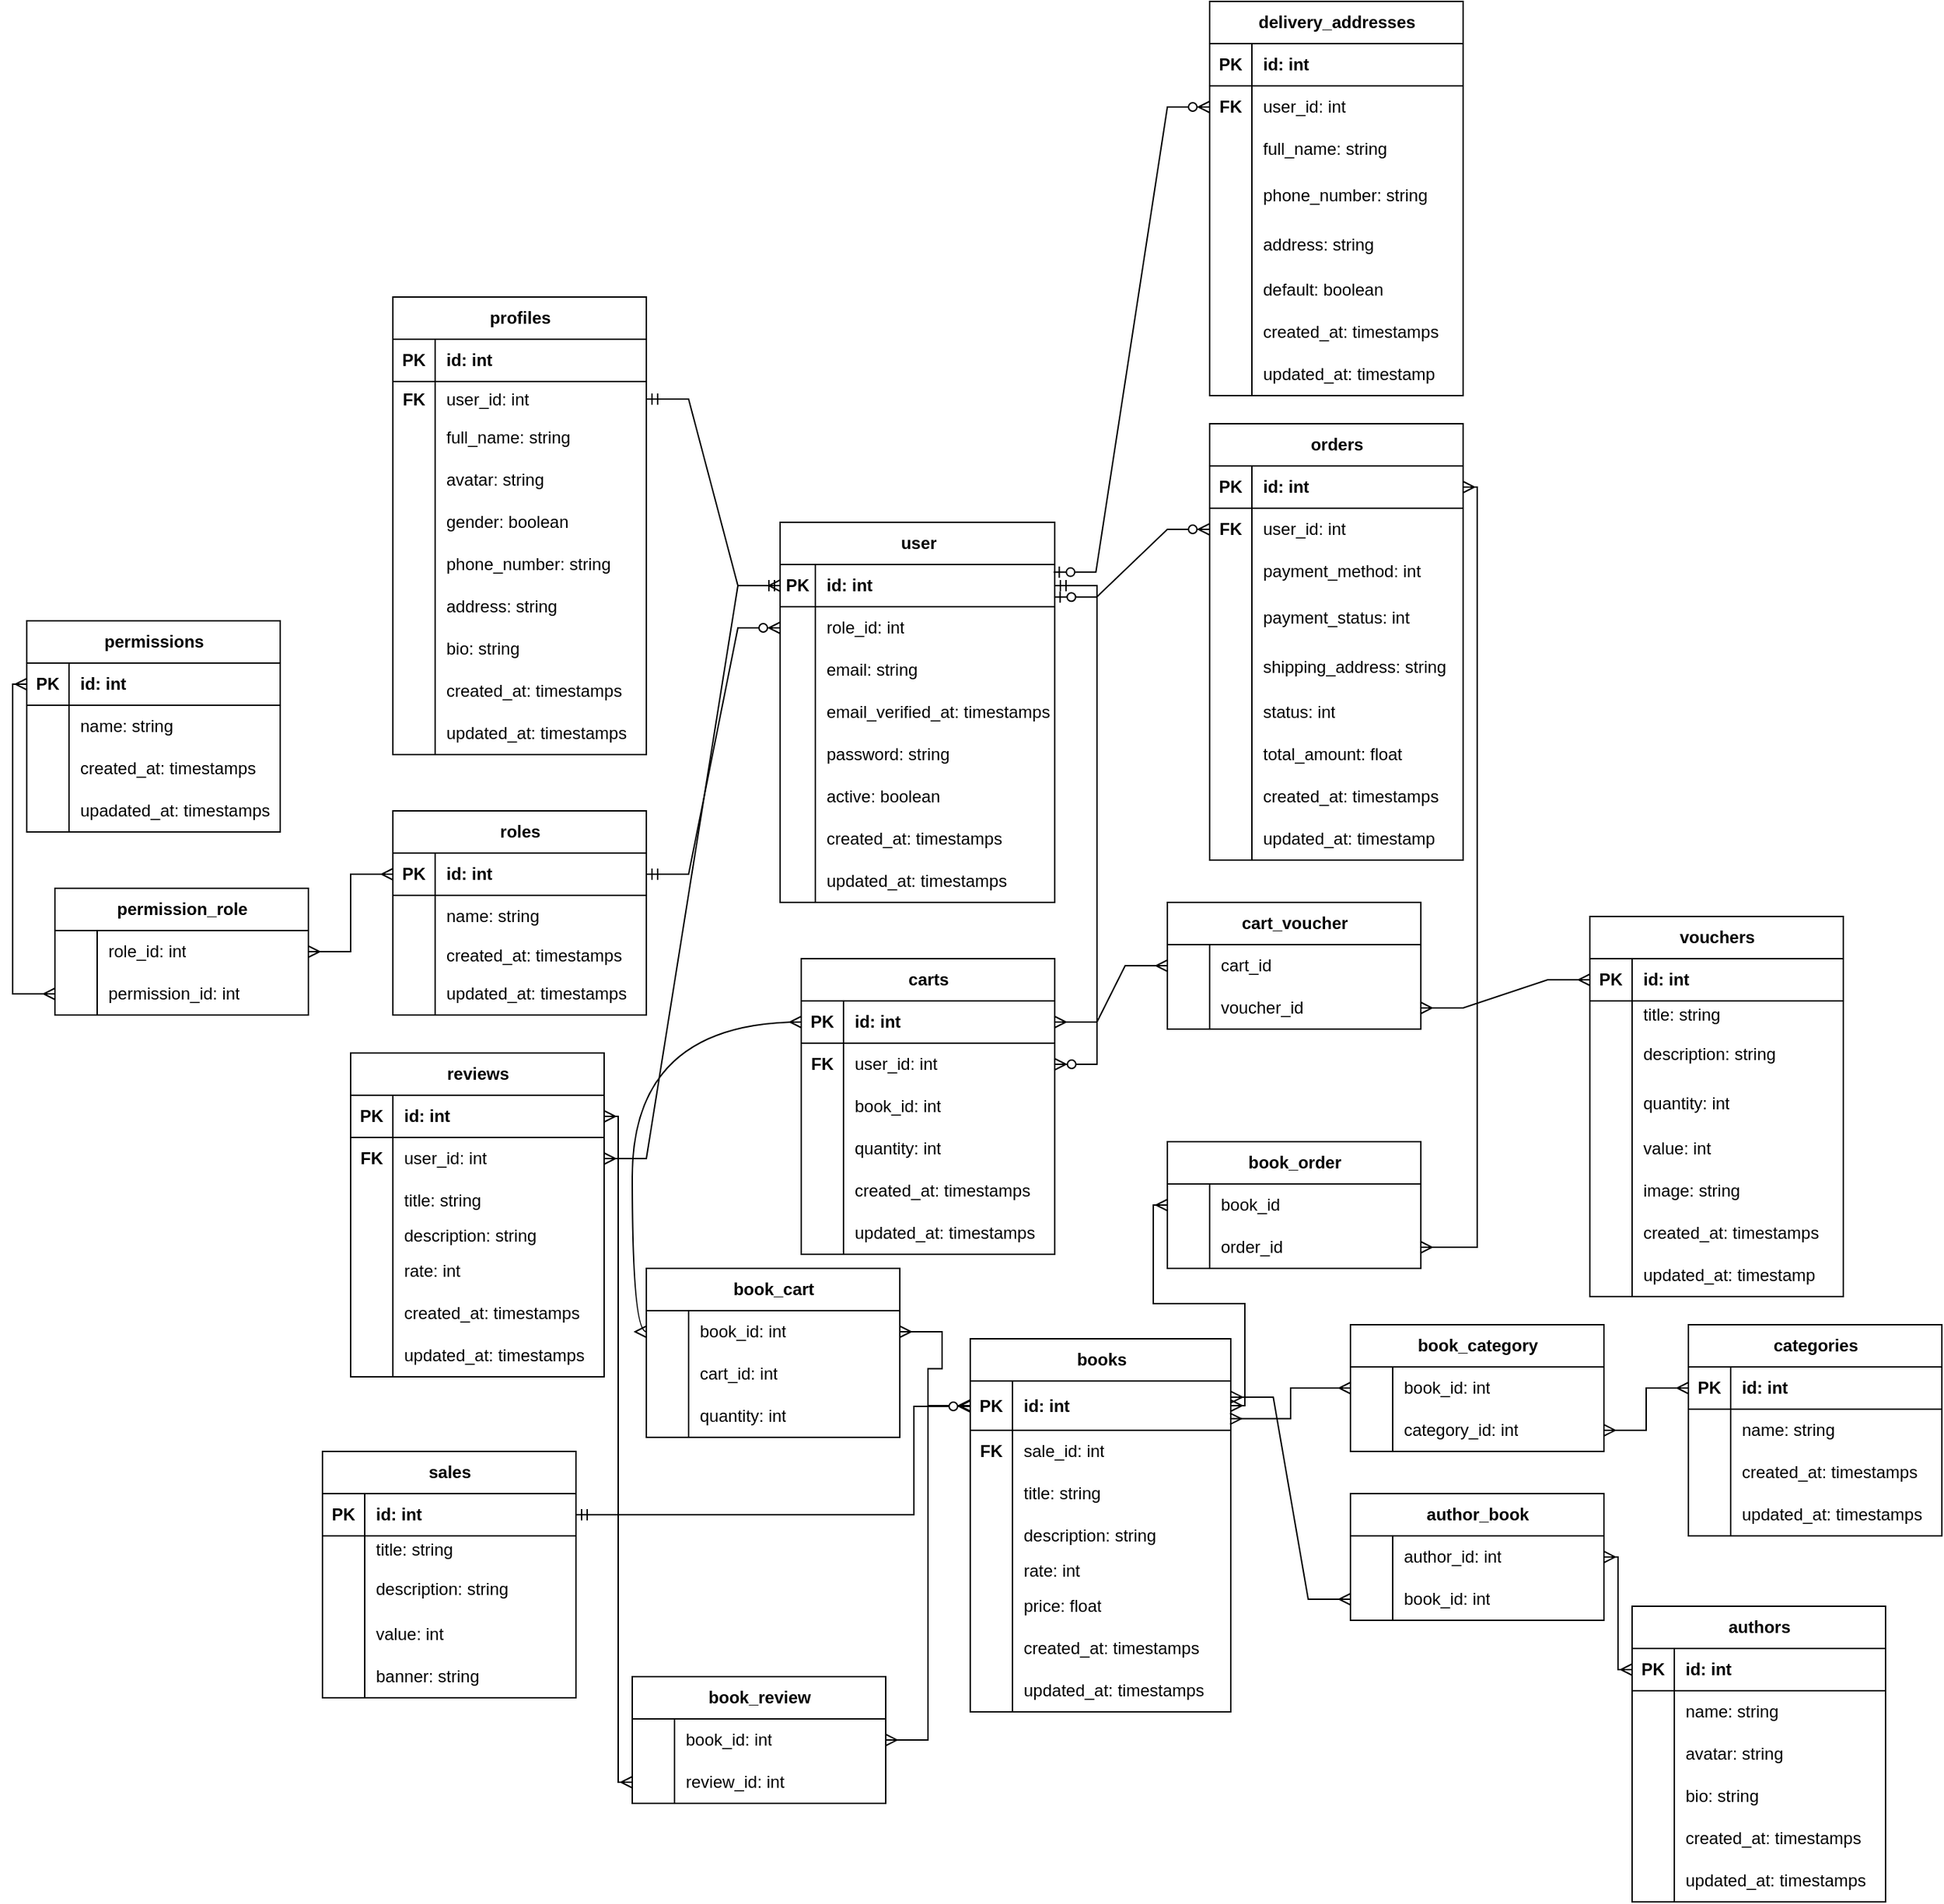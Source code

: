 <mxfile version="24.3.1" type="github">
  <diagram name="Trang-1" id="q1nApXIHh48X9Z10inhE">
    <mxGraphModel dx="1332" dy="788" grid="1" gridSize="10" guides="1" tooltips="1" connect="1" arrows="1" fold="1" page="1" pageScale="1" pageWidth="2336" pageHeight="1654" math="0" shadow="0">
      <root>
        <mxCell id="0" />
        <mxCell id="1" parent="0" />
        <mxCell id="nowrO4LQ93Rnbl_VoNbi-1" value="user" style="shape=table;startSize=30;container=1;collapsible=1;childLayout=tableLayout;fixedRows=1;rowLines=0;fontStyle=1;align=center;resizeLast=1;html=1;" parent="1" vertex="1">
          <mxGeometry x="1335" y="450" width="195" height="270" as="geometry" />
        </mxCell>
        <mxCell id="nowrO4LQ93Rnbl_VoNbi-2" value="" style="shape=tableRow;horizontal=0;startSize=0;swimlaneHead=0;swimlaneBody=0;fillColor=none;collapsible=0;dropTarget=0;points=[[0,0.5],[1,0.5]];portConstraint=eastwest;top=0;left=0;right=0;bottom=1;" parent="nowrO4LQ93Rnbl_VoNbi-1" vertex="1">
          <mxGeometry y="30" width="195" height="30" as="geometry" />
        </mxCell>
        <mxCell id="nowrO4LQ93Rnbl_VoNbi-3" value="PK" style="shape=partialRectangle;connectable=0;fillColor=none;top=0;left=0;bottom=0;right=0;fontStyle=1;overflow=hidden;whiteSpace=wrap;html=1;" parent="nowrO4LQ93Rnbl_VoNbi-2" vertex="1">
          <mxGeometry width="25" height="30" as="geometry">
            <mxRectangle width="25" height="30" as="alternateBounds" />
          </mxGeometry>
        </mxCell>
        <mxCell id="nowrO4LQ93Rnbl_VoNbi-4" value="id: int" style="shape=partialRectangle;connectable=0;fillColor=none;top=0;left=0;bottom=0;right=0;align=left;spacingLeft=6;fontStyle=1;overflow=hidden;whiteSpace=wrap;html=1;" parent="nowrO4LQ93Rnbl_VoNbi-2" vertex="1">
          <mxGeometry x="25" width="170" height="30" as="geometry">
            <mxRectangle width="170" height="30" as="alternateBounds" />
          </mxGeometry>
        </mxCell>
        <mxCell id="nowrO4LQ93Rnbl_VoNbi-5" value="" style="shape=tableRow;horizontal=0;startSize=0;swimlaneHead=0;swimlaneBody=0;fillColor=none;collapsible=0;dropTarget=0;points=[[0,0.5],[1,0.5]];portConstraint=eastwest;top=0;left=0;right=0;bottom=0;" parent="nowrO4LQ93Rnbl_VoNbi-1" vertex="1">
          <mxGeometry y="60" width="195" height="30" as="geometry" />
        </mxCell>
        <mxCell id="nowrO4LQ93Rnbl_VoNbi-6" value="" style="shape=partialRectangle;connectable=0;fillColor=none;top=0;left=0;bottom=0;right=0;editable=1;overflow=hidden;whiteSpace=wrap;html=1;" parent="nowrO4LQ93Rnbl_VoNbi-5" vertex="1">
          <mxGeometry width="25" height="30" as="geometry">
            <mxRectangle width="25" height="30" as="alternateBounds" />
          </mxGeometry>
        </mxCell>
        <mxCell id="nowrO4LQ93Rnbl_VoNbi-7" value="role_id: int" style="shape=partialRectangle;connectable=0;fillColor=none;top=0;left=0;bottom=0;right=0;align=left;spacingLeft=6;overflow=hidden;whiteSpace=wrap;html=1;" parent="nowrO4LQ93Rnbl_VoNbi-5" vertex="1">
          <mxGeometry x="25" width="170" height="30" as="geometry">
            <mxRectangle width="170" height="30" as="alternateBounds" />
          </mxGeometry>
        </mxCell>
        <mxCell id="nowrO4LQ93Rnbl_VoNbi-8" value="" style="shape=tableRow;horizontal=0;startSize=0;swimlaneHead=0;swimlaneBody=0;fillColor=none;collapsible=0;dropTarget=0;points=[[0,0.5],[1,0.5]];portConstraint=eastwest;top=0;left=0;right=0;bottom=0;" parent="nowrO4LQ93Rnbl_VoNbi-1" vertex="1">
          <mxGeometry y="90" width="195" height="30" as="geometry" />
        </mxCell>
        <mxCell id="nowrO4LQ93Rnbl_VoNbi-9" value="" style="shape=partialRectangle;connectable=0;fillColor=none;top=0;left=0;bottom=0;right=0;editable=1;overflow=hidden;whiteSpace=wrap;html=1;" parent="nowrO4LQ93Rnbl_VoNbi-8" vertex="1">
          <mxGeometry width="25" height="30" as="geometry">
            <mxRectangle width="25" height="30" as="alternateBounds" />
          </mxGeometry>
        </mxCell>
        <mxCell id="nowrO4LQ93Rnbl_VoNbi-10" value="email: string" style="shape=partialRectangle;connectable=0;fillColor=none;top=0;left=0;bottom=0;right=0;align=left;spacingLeft=6;overflow=hidden;whiteSpace=wrap;html=1;" parent="nowrO4LQ93Rnbl_VoNbi-8" vertex="1">
          <mxGeometry x="25" width="170" height="30" as="geometry">
            <mxRectangle width="170" height="30" as="alternateBounds" />
          </mxGeometry>
        </mxCell>
        <mxCell id="_7jBxhu4UV833tDL1bZ3-3" value="" style="shape=tableRow;horizontal=0;startSize=0;swimlaneHead=0;swimlaneBody=0;fillColor=none;collapsible=0;dropTarget=0;points=[[0,0.5],[1,0.5]];portConstraint=eastwest;top=0;left=0;right=0;bottom=0;" parent="nowrO4LQ93Rnbl_VoNbi-1" vertex="1">
          <mxGeometry y="120" width="195" height="30" as="geometry" />
        </mxCell>
        <mxCell id="_7jBxhu4UV833tDL1bZ3-4" value="" style="shape=partialRectangle;connectable=0;fillColor=none;top=0;left=0;bottom=0;right=0;editable=1;overflow=hidden;whiteSpace=wrap;html=1;" parent="_7jBxhu4UV833tDL1bZ3-3" vertex="1">
          <mxGeometry width="25" height="30" as="geometry">
            <mxRectangle width="25" height="30" as="alternateBounds" />
          </mxGeometry>
        </mxCell>
        <mxCell id="_7jBxhu4UV833tDL1bZ3-5" value="email_verified_at: timestamps" style="shape=partialRectangle;connectable=0;fillColor=none;top=0;left=0;bottom=0;right=0;align=left;spacingLeft=6;overflow=hidden;whiteSpace=wrap;html=1;" parent="_7jBxhu4UV833tDL1bZ3-3" vertex="1">
          <mxGeometry x="25" width="170" height="30" as="geometry">
            <mxRectangle width="170" height="30" as="alternateBounds" />
          </mxGeometry>
        </mxCell>
        <mxCell id="_7jBxhu4UV833tDL1bZ3-6" value="" style="shape=tableRow;horizontal=0;startSize=0;swimlaneHead=0;swimlaneBody=0;fillColor=none;collapsible=0;dropTarget=0;points=[[0,0.5],[1,0.5]];portConstraint=eastwest;top=0;left=0;right=0;bottom=0;" parent="nowrO4LQ93Rnbl_VoNbi-1" vertex="1">
          <mxGeometry y="150" width="195" height="30" as="geometry" />
        </mxCell>
        <mxCell id="_7jBxhu4UV833tDL1bZ3-7" value="" style="shape=partialRectangle;connectable=0;fillColor=none;top=0;left=0;bottom=0;right=0;editable=1;overflow=hidden;whiteSpace=wrap;html=1;" parent="_7jBxhu4UV833tDL1bZ3-6" vertex="1">
          <mxGeometry width="25" height="30" as="geometry">
            <mxRectangle width="25" height="30" as="alternateBounds" />
          </mxGeometry>
        </mxCell>
        <mxCell id="_7jBxhu4UV833tDL1bZ3-8" value="password: string" style="shape=partialRectangle;connectable=0;fillColor=none;top=0;left=0;bottom=0;right=0;align=left;spacingLeft=6;overflow=hidden;whiteSpace=wrap;html=1;" parent="_7jBxhu4UV833tDL1bZ3-6" vertex="1">
          <mxGeometry x="25" width="170" height="30" as="geometry">
            <mxRectangle width="170" height="30" as="alternateBounds" />
          </mxGeometry>
        </mxCell>
        <mxCell id="_7jBxhu4UV833tDL1bZ3-9" value="" style="shape=tableRow;horizontal=0;startSize=0;swimlaneHead=0;swimlaneBody=0;fillColor=none;collapsible=0;dropTarget=0;points=[[0,0.5],[1,0.5]];portConstraint=eastwest;top=0;left=0;right=0;bottom=0;" parent="nowrO4LQ93Rnbl_VoNbi-1" vertex="1">
          <mxGeometry y="180" width="195" height="30" as="geometry" />
        </mxCell>
        <mxCell id="_7jBxhu4UV833tDL1bZ3-10" value="" style="shape=partialRectangle;connectable=0;fillColor=none;top=0;left=0;bottom=0;right=0;editable=1;overflow=hidden;whiteSpace=wrap;html=1;" parent="_7jBxhu4UV833tDL1bZ3-9" vertex="1">
          <mxGeometry width="25" height="30" as="geometry">
            <mxRectangle width="25" height="30" as="alternateBounds" />
          </mxGeometry>
        </mxCell>
        <mxCell id="_7jBxhu4UV833tDL1bZ3-11" value="active: boolean" style="shape=partialRectangle;connectable=0;fillColor=none;top=0;left=0;bottom=0;right=0;align=left;spacingLeft=6;overflow=hidden;whiteSpace=wrap;html=1;" parent="_7jBxhu4UV833tDL1bZ3-9" vertex="1">
          <mxGeometry x="25" width="170" height="30" as="geometry">
            <mxRectangle width="170" height="30" as="alternateBounds" />
          </mxGeometry>
        </mxCell>
        <mxCell id="_7jBxhu4UV833tDL1bZ3-12" value="" style="shape=tableRow;horizontal=0;startSize=0;swimlaneHead=0;swimlaneBody=0;fillColor=none;collapsible=0;dropTarget=0;points=[[0,0.5],[1,0.5]];portConstraint=eastwest;top=0;left=0;right=0;bottom=0;" parent="nowrO4LQ93Rnbl_VoNbi-1" vertex="1">
          <mxGeometry y="210" width="195" height="30" as="geometry" />
        </mxCell>
        <mxCell id="_7jBxhu4UV833tDL1bZ3-13" value="" style="shape=partialRectangle;connectable=0;fillColor=none;top=0;left=0;bottom=0;right=0;editable=1;overflow=hidden;whiteSpace=wrap;html=1;" parent="_7jBxhu4UV833tDL1bZ3-12" vertex="1">
          <mxGeometry width="25" height="30" as="geometry">
            <mxRectangle width="25" height="30" as="alternateBounds" />
          </mxGeometry>
        </mxCell>
        <mxCell id="_7jBxhu4UV833tDL1bZ3-14" value="created_at: timestamps" style="shape=partialRectangle;connectable=0;fillColor=none;top=0;left=0;bottom=0;right=0;align=left;spacingLeft=6;overflow=hidden;whiteSpace=wrap;html=1;" parent="_7jBxhu4UV833tDL1bZ3-12" vertex="1">
          <mxGeometry x="25" width="170" height="30" as="geometry">
            <mxRectangle width="170" height="30" as="alternateBounds" />
          </mxGeometry>
        </mxCell>
        <mxCell id="_7jBxhu4UV833tDL1bZ3-15" value="" style="shape=tableRow;horizontal=0;startSize=0;swimlaneHead=0;swimlaneBody=0;fillColor=none;collapsible=0;dropTarget=0;points=[[0,0.5],[1,0.5]];portConstraint=eastwest;top=0;left=0;right=0;bottom=0;" parent="nowrO4LQ93Rnbl_VoNbi-1" vertex="1">
          <mxGeometry y="240" width="195" height="30" as="geometry" />
        </mxCell>
        <mxCell id="_7jBxhu4UV833tDL1bZ3-16" value="" style="shape=partialRectangle;connectable=0;fillColor=none;top=0;left=0;bottom=0;right=0;editable=1;overflow=hidden;whiteSpace=wrap;html=1;" parent="_7jBxhu4UV833tDL1bZ3-15" vertex="1">
          <mxGeometry width="25" height="30" as="geometry">
            <mxRectangle width="25" height="30" as="alternateBounds" />
          </mxGeometry>
        </mxCell>
        <mxCell id="_7jBxhu4UV833tDL1bZ3-17" value="updated_at: timestamps" style="shape=partialRectangle;connectable=0;fillColor=none;top=0;left=0;bottom=0;right=0;align=left;spacingLeft=6;overflow=hidden;whiteSpace=wrap;html=1;" parent="_7jBxhu4UV833tDL1bZ3-15" vertex="1">
          <mxGeometry x="25" width="170" height="30" as="geometry">
            <mxRectangle width="170" height="30" as="alternateBounds" />
          </mxGeometry>
        </mxCell>
        <mxCell id="nowrO4LQ93Rnbl_VoNbi-29" value="permissions" style="shape=table;startSize=30;container=1;collapsible=1;childLayout=tableLayout;fixedRows=1;rowLines=0;fontStyle=1;align=center;resizeLast=1;html=1;" parent="1" vertex="1">
          <mxGeometry x="800" y="520" width="180" height="150" as="geometry" />
        </mxCell>
        <mxCell id="nowrO4LQ93Rnbl_VoNbi-30" value="" style="shape=tableRow;horizontal=0;startSize=0;swimlaneHead=0;swimlaneBody=0;fillColor=none;collapsible=0;dropTarget=0;points=[[0,0.5],[1,0.5]];portConstraint=eastwest;top=0;left=0;right=0;bottom=1;" parent="nowrO4LQ93Rnbl_VoNbi-29" vertex="1">
          <mxGeometry y="30" width="180" height="30" as="geometry" />
        </mxCell>
        <mxCell id="nowrO4LQ93Rnbl_VoNbi-31" value="PK" style="shape=partialRectangle;connectable=0;fillColor=none;top=0;left=0;bottom=0;right=0;fontStyle=1;overflow=hidden;whiteSpace=wrap;html=1;" parent="nowrO4LQ93Rnbl_VoNbi-30" vertex="1">
          <mxGeometry width="30" height="30" as="geometry">
            <mxRectangle width="30" height="30" as="alternateBounds" />
          </mxGeometry>
        </mxCell>
        <mxCell id="nowrO4LQ93Rnbl_VoNbi-32" value="id: int" style="shape=partialRectangle;connectable=0;fillColor=none;top=0;left=0;bottom=0;right=0;align=left;spacingLeft=6;fontStyle=1;overflow=hidden;whiteSpace=wrap;html=1;" parent="nowrO4LQ93Rnbl_VoNbi-30" vertex="1">
          <mxGeometry x="30" width="150" height="30" as="geometry">
            <mxRectangle width="150" height="30" as="alternateBounds" />
          </mxGeometry>
        </mxCell>
        <mxCell id="_7jBxhu4UV833tDL1bZ3-59" value="" style="shape=tableRow;horizontal=0;startSize=0;swimlaneHead=0;swimlaneBody=0;fillColor=none;collapsible=0;dropTarget=0;points=[[0,0.5],[1,0.5]];portConstraint=eastwest;top=0;left=0;right=0;bottom=0;" parent="nowrO4LQ93Rnbl_VoNbi-29" vertex="1">
          <mxGeometry y="60" width="180" height="30" as="geometry" />
        </mxCell>
        <mxCell id="_7jBxhu4UV833tDL1bZ3-60" value="" style="shape=partialRectangle;connectable=0;fillColor=none;top=0;left=0;bottom=0;right=0;editable=1;overflow=hidden;whiteSpace=wrap;html=1;" parent="_7jBxhu4UV833tDL1bZ3-59" vertex="1">
          <mxGeometry width="30" height="30" as="geometry">
            <mxRectangle width="30" height="30" as="alternateBounds" />
          </mxGeometry>
        </mxCell>
        <mxCell id="_7jBxhu4UV833tDL1bZ3-61" value="name: string" style="shape=partialRectangle;connectable=0;fillColor=none;top=0;left=0;bottom=0;right=0;align=left;spacingLeft=6;overflow=hidden;whiteSpace=wrap;html=1;" parent="_7jBxhu4UV833tDL1bZ3-59" vertex="1">
          <mxGeometry x="30" width="150" height="30" as="geometry">
            <mxRectangle width="150" height="30" as="alternateBounds" />
          </mxGeometry>
        </mxCell>
        <mxCell id="_7jBxhu4UV833tDL1bZ3-56" value="" style="shape=tableRow;horizontal=0;startSize=0;swimlaneHead=0;swimlaneBody=0;fillColor=none;collapsible=0;dropTarget=0;points=[[0,0.5],[1,0.5]];portConstraint=eastwest;top=0;left=0;right=0;bottom=0;" parent="nowrO4LQ93Rnbl_VoNbi-29" vertex="1">
          <mxGeometry y="90" width="180" height="30" as="geometry" />
        </mxCell>
        <mxCell id="_7jBxhu4UV833tDL1bZ3-57" value="" style="shape=partialRectangle;connectable=0;fillColor=none;top=0;left=0;bottom=0;right=0;editable=1;overflow=hidden;whiteSpace=wrap;html=1;" parent="_7jBxhu4UV833tDL1bZ3-56" vertex="1">
          <mxGeometry width="30" height="30" as="geometry">
            <mxRectangle width="30" height="30" as="alternateBounds" />
          </mxGeometry>
        </mxCell>
        <mxCell id="_7jBxhu4UV833tDL1bZ3-58" value="created_at: timestamps" style="shape=partialRectangle;connectable=0;fillColor=none;top=0;left=0;bottom=0;right=0;align=left;spacingLeft=6;overflow=hidden;whiteSpace=wrap;html=1;" parent="_7jBxhu4UV833tDL1bZ3-56" vertex="1">
          <mxGeometry x="30" width="150" height="30" as="geometry">
            <mxRectangle width="150" height="30" as="alternateBounds" />
          </mxGeometry>
        </mxCell>
        <mxCell id="nowrO4LQ93Rnbl_VoNbi-33" value="" style="shape=tableRow;horizontal=0;startSize=0;swimlaneHead=0;swimlaneBody=0;fillColor=none;collapsible=0;dropTarget=0;points=[[0,0.5],[1,0.5]];portConstraint=eastwest;top=0;left=0;right=0;bottom=0;" parent="nowrO4LQ93Rnbl_VoNbi-29" vertex="1">
          <mxGeometry y="120" width="180" height="30" as="geometry" />
        </mxCell>
        <mxCell id="nowrO4LQ93Rnbl_VoNbi-34" value="" style="shape=partialRectangle;connectable=0;fillColor=none;top=0;left=0;bottom=0;right=0;editable=1;overflow=hidden;whiteSpace=wrap;html=1;" parent="nowrO4LQ93Rnbl_VoNbi-33" vertex="1">
          <mxGeometry width="30" height="30" as="geometry">
            <mxRectangle width="30" height="30" as="alternateBounds" />
          </mxGeometry>
        </mxCell>
        <mxCell id="nowrO4LQ93Rnbl_VoNbi-35" value="upadated_at: timestamps" style="shape=partialRectangle;connectable=0;fillColor=none;top=0;left=0;bottom=0;right=0;align=left;spacingLeft=6;overflow=hidden;whiteSpace=wrap;html=1;" parent="nowrO4LQ93Rnbl_VoNbi-33" vertex="1">
          <mxGeometry x="30" width="150" height="30" as="geometry">
            <mxRectangle width="150" height="30" as="alternateBounds" />
          </mxGeometry>
        </mxCell>
        <mxCell id="nowrO4LQ93Rnbl_VoNbi-40" value="profiles" style="shape=table;startSize=30;container=1;collapsible=1;childLayout=tableLayout;fixedRows=1;rowLines=0;fontStyle=1;align=center;resizeLast=1;html=1;" parent="1" vertex="1">
          <mxGeometry x="1060" y="290" width="180" height="325" as="geometry" />
        </mxCell>
        <mxCell id="nowrO4LQ93Rnbl_VoNbi-41" value="" style="shape=tableRow;horizontal=0;startSize=0;swimlaneHead=0;swimlaneBody=0;fillColor=none;collapsible=0;dropTarget=0;points=[[0,0.5],[1,0.5]];portConstraint=eastwest;top=0;left=0;right=0;bottom=1;" parent="nowrO4LQ93Rnbl_VoNbi-40" vertex="1">
          <mxGeometry y="30" width="180" height="30" as="geometry" />
        </mxCell>
        <mxCell id="nowrO4LQ93Rnbl_VoNbi-42" value="PK" style="shape=partialRectangle;connectable=0;fillColor=none;top=0;left=0;bottom=0;right=0;fontStyle=1;overflow=hidden;whiteSpace=wrap;html=1;" parent="nowrO4LQ93Rnbl_VoNbi-41" vertex="1">
          <mxGeometry width="30" height="30" as="geometry">
            <mxRectangle width="30" height="30" as="alternateBounds" />
          </mxGeometry>
        </mxCell>
        <mxCell id="nowrO4LQ93Rnbl_VoNbi-43" value="id: int" style="shape=partialRectangle;connectable=0;fillColor=none;top=0;left=0;bottom=0;right=0;align=left;spacingLeft=6;fontStyle=1;overflow=hidden;whiteSpace=wrap;html=1;" parent="nowrO4LQ93Rnbl_VoNbi-41" vertex="1">
          <mxGeometry x="30" width="150" height="30" as="geometry">
            <mxRectangle width="150" height="30" as="alternateBounds" />
          </mxGeometry>
        </mxCell>
        <mxCell id="nowrO4LQ93Rnbl_VoNbi-44" value="" style="shape=tableRow;horizontal=0;startSize=0;swimlaneHead=0;swimlaneBody=0;fillColor=none;collapsible=0;dropTarget=0;points=[[0,0.5],[1,0.5]];portConstraint=eastwest;top=0;left=0;right=0;bottom=0;" parent="nowrO4LQ93Rnbl_VoNbi-40" vertex="1">
          <mxGeometry y="60" width="180" height="25" as="geometry" />
        </mxCell>
        <mxCell id="nowrO4LQ93Rnbl_VoNbi-45" value="&lt;b&gt;FK&lt;/b&gt;" style="shape=partialRectangle;connectable=0;fillColor=none;top=0;left=0;bottom=0;right=0;editable=1;overflow=hidden;whiteSpace=wrap;html=1;" parent="nowrO4LQ93Rnbl_VoNbi-44" vertex="1">
          <mxGeometry width="30" height="25" as="geometry">
            <mxRectangle width="30" height="25" as="alternateBounds" />
          </mxGeometry>
        </mxCell>
        <mxCell id="nowrO4LQ93Rnbl_VoNbi-46" value="user_id: int" style="shape=partialRectangle;connectable=0;fillColor=none;top=0;left=0;bottom=0;right=0;align=left;spacingLeft=6;overflow=hidden;whiteSpace=wrap;html=1;" parent="nowrO4LQ93Rnbl_VoNbi-44" vertex="1">
          <mxGeometry x="30" width="150" height="25" as="geometry">
            <mxRectangle width="150" height="25" as="alternateBounds" />
          </mxGeometry>
        </mxCell>
        <mxCell id="nowrO4LQ93Rnbl_VoNbi-305" value="" style="shape=tableRow;horizontal=0;startSize=0;swimlaneHead=0;swimlaneBody=0;fillColor=none;collapsible=0;dropTarget=0;points=[[0,0.5],[1,0.5]];portConstraint=eastwest;top=0;left=0;right=0;bottom=0;" parent="nowrO4LQ93Rnbl_VoNbi-40" vertex="1">
          <mxGeometry y="85" width="180" height="30" as="geometry" />
        </mxCell>
        <mxCell id="nowrO4LQ93Rnbl_VoNbi-306" value="" style="shape=partialRectangle;connectable=0;fillColor=none;top=0;left=0;bottom=0;right=0;editable=1;overflow=hidden;whiteSpace=wrap;html=1;" parent="nowrO4LQ93Rnbl_VoNbi-305" vertex="1">
          <mxGeometry width="30" height="30" as="geometry">
            <mxRectangle width="30" height="30" as="alternateBounds" />
          </mxGeometry>
        </mxCell>
        <mxCell id="nowrO4LQ93Rnbl_VoNbi-307" value="full_name: string" style="shape=partialRectangle;connectable=0;fillColor=none;top=0;left=0;bottom=0;right=0;align=left;spacingLeft=6;overflow=hidden;whiteSpace=wrap;html=1;" parent="nowrO4LQ93Rnbl_VoNbi-305" vertex="1">
          <mxGeometry x="30" width="150" height="30" as="geometry">
            <mxRectangle width="150" height="30" as="alternateBounds" />
          </mxGeometry>
        </mxCell>
        <mxCell id="nowrO4LQ93Rnbl_VoNbi-47" value="" style="shape=tableRow;horizontal=0;startSize=0;swimlaneHead=0;swimlaneBody=0;fillColor=none;collapsible=0;dropTarget=0;points=[[0,0.5],[1,0.5]];portConstraint=eastwest;top=0;left=0;right=0;bottom=0;" parent="nowrO4LQ93Rnbl_VoNbi-40" vertex="1">
          <mxGeometry y="115" width="180" height="30" as="geometry" />
        </mxCell>
        <mxCell id="nowrO4LQ93Rnbl_VoNbi-48" value="" style="shape=partialRectangle;connectable=0;fillColor=none;top=0;left=0;bottom=0;right=0;editable=1;overflow=hidden;whiteSpace=wrap;html=1;" parent="nowrO4LQ93Rnbl_VoNbi-47" vertex="1">
          <mxGeometry width="30" height="30" as="geometry">
            <mxRectangle width="30" height="30" as="alternateBounds" />
          </mxGeometry>
        </mxCell>
        <mxCell id="nowrO4LQ93Rnbl_VoNbi-49" value="avatar: string" style="shape=partialRectangle;connectable=0;fillColor=none;top=0;left=0;bottom=0;right=0;align=left;spacingLeft=6;overflow=hidden;whiteSpace=wrap;html=1;" parent="nowrO4LQ93Rnbl_VoNbi-47" vertex="1">
          <mxGeometry x="30" width="150" height="30" as="geometry">
            <mxRectangle width="150" height="30" as="alternateBounds" />
          </mxGeometry>
        </mxCell>
        <mxCell id="nowrO4LQ93Rnbl_VoNbi-56" value="" style="shape=tableRow;horizontal=0;startSize=0;swimlaneHead=0;swimlaneBody=0;fillColor=none;collapsible=0;dropTarget=0;points=[[0,0.5],[1,0.5]];portConstraint=eastwest;top=0;left=0;right=0;bottom=0;" parent="nowrO4LQ93Rnbl_VoNbi-40" vertex="1">
          <mxGeometry y="145" width="180" height="30" as="geometry" />
        </mxCell>
        <mxCell id="nowrO4LQ93Rnbl_VoNbi-57" value="" style="shape=partialRectangle;connectable=0;fillColor=none;top=0;left=0;bottom=0;right=0;editable=1;overflow=hidden;whiteSpace=wrap;html=1;" parent="nowrO4LQ93Rnbl_VoNbi-56" vertex="1">
          <mxGeometry width="30" height="30" as="geometry">
            <mxRectangle width="30" height="30" as="alternateBounds" />
          </mxGeometry>
        </mxCell>
        <mxCell id="nowrO4LQ93Rnbl_VoNbi-58" value="gender: boolean" style="shape=partialRectangle;connectable=0;fillColor=none;top=0;left=0;bottom=0;right=0;align=left;spacingLeft=6;overflow=hidden;whiteSpace=wrap;html=1;" parent="nowrO4LQ93Rnbl_VoNbi-56" vertex="1">
          <mxGeometry x="30" width="150" height="30" as="geometry">
            <mxRectangle width="150" height="30" as="alternateBounds" />
          </mxGeometry>
        </mxCell>
        <mxCell id="nowrO4LQ93Rnbl_VoNbi-59" value="" style="shape=tableRow;horizontal=0;startSize=0;swimlaneHead=0;swimlaneBody=0;fillColor=none;collapsible=0;dropTarget=0;points=[[0,0.5],[1,0.5]];portConstraint=eastwest;top=0;left=0;right=0;bottom=0;" parent="nowrO4LQ93Rnbl_VoNbi-40" vertex="1">
          <mxGeometry y="175" width="180" height="30" as="geometry" />
        </mxCell>
        <mxCell id="nowrO4LQ93Rnbl_VoNbi-60" value="" style="shape=partialRectangle;connectable=0;fillColor=none;top=0;left=0;bottom=0;right=0;editable=1;overflow=hidden;whiteSpace=wrap;html=1;" parent="nowrO4LQ93Rnbl_VoNbi-59" vertex="1">
          <mxGeometry width="30" height="30" as="geometry">
            <mxRectangle width="30" height="30" as="alternateBounds" />
          </mxGeometry>
        </mxCell>
        <mxCell id="nowrO4LQ93Rnbl_VoNbi-61" value="phone_number: string" style="shape=partialRectangle;connectable=0;fillColor=none;top=0;left=0;bottom=0;right=0;align=left;spacingLeft=6;overflow=hidden;whiteSpace=wrap;html=1;" parent="nowrO4LQ93Rnbl_VoNbi-59" vertex="1">
          <mxGeometry x="30" width="150" height="30" as="geometry">
            <mxRectangle width="150" height="30" as="alternateBounds" />
          </mxGeometry>
        </mxCell>
        <mxCell id="_7jBxhu4UV833tDL1bZ3-40" value="" style="shape=tableRow;horizontal=0;startSize=0;swimlaneHead=0;swimlaneBody=0;fillColor=none;collapsible=0;dropTarget=0;points=[[0,0.5],[1,0.5]];portConstraint=eastwest;top=0;left=0;right=0;bottom=0;" parent="nowrO4LQ93Rnbl_VoNbi-40" vertex="1">
          <mxGeometry y="205" width="180" height="30" as="geometry" />
        </mxCell>
        <mxCell id="_7jBxhu4UV833tDL1bZ3-41" value="" style="shape=partialRectangle;connectable=0;fillColor=none;top=0;left=0;bottom=0;right=0;editable=1;overflow=hidden;whiteSpace=wrap;html=1;" parent="_7jBxhu4UV833tDL1bZ3-40" vertex="1">
          <mxGeometry width="30" height="30" as="geometry">
            <mxRectangle width="30" height="30" as="alternateBounds" />
          </mxGeometry>
        </mxCell>
        <mxCell id="_7jBxhu4UV833tDL1bZ3-42" value="address: string" style="shape=partialRectangle;connectable=0;fillColor=none;top=0;left=0;bottom=0;right=0;align=left;spacingLeft=6;overflow=hidden;whiteSpace=wrap;html=1;" parent="_7jBxhu4UV833tDL1bZ3-40" vertex="1">
          <mxGeometry x="30" width="150" height="30" as="geometry">
            <mxRectangle width="150" height="30" as="alternateBounds" />
          </mxGeometry>
        </mxCell>
        <mxCell id="_7jBxhu4UV833tDL1bZ3-37" value="" style="shape=tableRow;horizontal=0;startSize=0;swimlaneHead=0;swimlaneBody=0;fillColor=none;collapsible=0;dropTarget=0;points=[[0,0.5],[1,0.5]];portConstraint=eastwest;top=0;left=0;right=0;bottom=0;" parent="nowrO4LQ93Rnbl_VoNbi-40" vertex="1">
          <mxGeometry y="235" width="180" height="30" as="geometry" />
        </mxCell>
        <mxCell id="_7jBxhu4UV833tDL1bZ3-38" value="" style="shape=partialRectangle;connectable=0;fillColor=none;top=0;left=0;bottom=0;right=0;editable=1;overflow=hidden;whiteSpace=wrap;html=1;" parent="_7jBxhu4UV833tDL1bZ3-37" vertex="1">
          <mxGeometry width="30" height="30" as="geometry">
            <mxRectangle width="30" height="30" as="alternateBounds" />
          </mxGeometry>
        </mxCell>
        <mxCell id="_7jBxhu4UV833tDL1bZ3-39" value="bio: string" style="shape=partialRectangle;connectable=0;fillColor=none;top=0;left=0;bottom=0;right=0;align=left;spacingLeft=6;overflow=hidden;whiteSpace=wrap;html=1;" parent="_7jBxhu4UV833tDL1bZ3-37" vertex="1">
          <mxGeometry x="30" width="150" height="30" as="geometry">
            <mxRectangle width="150" height="30" as="alternateBounds" />
          </mxGeometry>
        </mxCell>
        <mxCell id="nowrO4LQ93Rnbl_VoNbi-62" value="" style="shape=tableRow;horizontal=0;startSize=0;swimlaneHead=0;swimlaneBody=0;fillColor=none;collapsible=0;dropTarget=0;points=[[0,0.5],[1,0.5]];portConstraint=eastwest;top=0;left=0;right=0;bottom=0;" parent="nowrO4LQ93Rnbl_VoNbi-40" vertex="1">
          <mxGeometry y="265" width="180" height="30" as="geometry" />
        </mxCell>
        <mxCell id="nowrO4LQ93Rnbl_VoNbi-63" value="" style="shape=partialRectangle;connectable=0;fillColor=none;top=0;left=0;bottom=0;right=0;editable=1;overflow=hidden;whiteSpace=wrap;html=1;" parent="nowrO4LQ93Rnbl_VoNbi-62" vertex="1">
          <mxGeometry width="30" height="30" as="geometry">
            <mxRectangle width="30" height="30" as="alternateBounds" />
          </mxGeometry>
        </mxCell>
        <mxCell id="nowrO4LQ93Rnbl_VoNbi-64" value="created_at: timestamps" style="shape=partialRectangle;connectable=0;fillColor=none;top=0;left=0;bottom=0;right=0;align=left;spacingLeft=6;overflow=hidden;whiteSpace=wrap;html=1;" parent="nowrO4LQ93Rnbl_VoNbi-62" vertex="1">
          <mxGeometry x="30" width="150" height="30" as="geometry">
            <mxRectangle width="150" height="30" as="alternateBounds" />
          </mxGeometry>
        </mxCell>
        <mxCell id="nowrO4LQ93Rnbl_VoNbi-50" value="" style="shape=tableRow;horizontal=0;startSize=0;swimlaneHead=0;swimlaneBody=0;fillColor=none;collapsible=0;dropTarget=0;points=[[0,0.5],[1,0.5]];portConstraint=eastwest;top=0;left=0;right=0;bottom=0;" parent="nowrO4LQ93Rnbl_VoNbi-40" vertex="1">
          <mxGeometry y="295" width="180" height="30" as="geometry" />
        </mxCell>
        <mxCell id="nowrO4LQ93Rnbl_VoNbi-51" value="" style="shape=partialRectangle;connectable=0;fillColor=none;top=0;left=0;bottom=0;right=0;editable=1;overflow=hidden;whiteSpace=wrap;html=1;" parent="nowrO4LQ93Rnbl_VoNbi-50" vertex="1">
          <mxGeometry width="30" height="30" as="geometry">
            <mxRectangle width="30" height="30" as="alternateBounds" />
          </mxGeometry>
        </mxCell>
        <mxCell id="nowrO4LQ93Rnbl_VoNbi-52" value="updated_at: timestamps" style="shape=partialRectangle;connectable=0;fillColor=none;top=0;left=0;bottom=0;right=0;align=left;spacingLeft=6;overflow=hidden;whiteSpace=wrap;html=1;" parent="nowrO4LQ93Rnbl_VoNbi-50" vertex="1">
          <mxGeometry x="30" width="150" height="30" as="geometry">
            <mxRectangle width="150" height="30" as="alternateBounds" />
          </mxGeometry>
        </mxCell>
        <mxCell id="nowrO4LQ93Rnbl_VoNbi-14" value="roles" style="shape=table;startSize=30;container=1;collapsible=1;childLayout=tableLayout;fixedRows=1;rowLines=0;fontStyle=1;align=center;resizeLast=1;html=1;" parent="1" vertex="1">
          <mxGeometry x="1060" y="655" width="180" height="145" as="geometry" />
        </mxCell>
        <mxCell id="nowrO4LQ93Rnbl_VoNbi-15" value="" style="shape=tableRow;horizontal=0;startSize=0;swimlaneHead=0;swimlaneBody=0;fillColor=none;collapsible=0;dropTarget=0;points=[[0,0.5],[1,0.5]];portConstraint=eastwest;top=0;left=0;right=0;bottom=1;" parent="nowrO4LQ93Rnbl_VoNbi-14" vertex="1">
          <mxGeometry y="30" width="180" height="30" as="geometry" />
        </mxCell>
        <mxCell id="nowrO4LQ93Rnbl_VoNbi-16" value="PK" style="shape=partialRectangle;connectable=0;fillColor=none;top=0;left=0;bottom=0;right=0;fontStyle=1;overflow=hidden;whiteSpace=wrap;html=1;" parent="nowrO4LQ93Rnbl_VoNbi-15" vertex="1">
          <mxGeometry width="30" height="30" as="geometry">
            <mxRectangle width="30" height="30" as="alternateBounds" />
          </mxGeometry>
        </mxCell>
        <mxCell id="nowrO4LQ93Rnbl_VoNbi-17" value="id: int" style="shape=partialRectangle;connectable=0;fillColor=none;top=0;left=0;bottom=0;right=0;align=left;spacingLeft=6;fontStyle=1;overflow=hidden;whiteSpace=wrap;html=1;" parent="nowrO4LQ93Rnbl_VoNbi-15" vertex="1">
          <mxGeometry x="30" width="150" height="30" as="geometry">
            <mxRectangle width="150" height="30" as="alternateBounds" />
          </mxGeometry>
        </mxCell>
        <mxCell id="nowrO4LQ93Rnbl_VoNbi-18" value="" style="shape=tableRow;horizontal=0;startSize=0;swimlaneHead=0;swimlaneBody=0;fillColor=none;collapsible=0;dropTarget=0;points=[[0,0.5],[1,0.5]];portConstraint=eastwest;top=0;left=0;right=0;bottom=0;" parent="nowrO4LQ93Rnbl_VoNbi-14" vertex="1">
          <mxGeometry y="60" width="180" height="30" as="geometry" />
        </mxCell>
        <mxCell id="nowrO4LQ93Rnbl_VoNbi-19" value="" style="shape=partialRectangle;connectable=0;fillColor=none;top=0;left=0;bottom=0;right=0;editable=1;overflow=hidden;whiteSpace=wrap;html=1;" parent="nowrO4LQ93Rnbl_VoNbi-18" vertex="1">
          <mxGeometry width="30" height="30" as="geometry">
            <mxRectangle width="30" height="30" as="alternateBounds" />
          </mxGeometry>
        </mxCell>
        <mxCell id="nowrO4LQ93Rnbl_VoNbi-20" value="name: string" style="shape=partialRectangle;connectable=0;fillColor=none;top=0;left=0;bottom=0;right=0;align=left;spacingLeft=6;overflow=hidden;whiteSpace=wrap;html=1;" parent="nowrO4LQ93Rnbl_VoNbi-18" vertex="1">
          <mxGeometry x="30" width="150" height="30" as="geometry">
            <mxRectangle width="150" height="30" as="alternateBounds" />
          </mxGeometry>
        </mxCell>
        <mxCell id="_7jBxhu4UV833tDL1bZ3-53" value="" style="shape=tableRow;horizontal=0;startSize=0;swimlaneHead=0;swimlaneBody=0;fillColor=none;collapsible=0;dropTarget=0;points=[[0,0.5],[1,0.5]];portConstraint=eastwest;top=0;left=0;right=0;bottom=0;" parent="nowrO4LQ93Rnbl_VoNbi-14" vertex="1">
          <mxGeometry y="90" width="180" height="25" as="geometry" />
        </mxCell>
        <mxCell id="_7jBxhu4UV833tDL1bZ3-54" value="" style="shape=partialRectangle;connectable=0;fillColor=none;top=0;left=0;bottom=0;right=0;editable=1;overflow=hidden;whiteSpace=wrap;html=1;" parent="_7jBxhu4UV833tDL1bZ3-53" vertex="1">
          <mxGeometry width="30" height="25" as="geometry">
            <mxRectangle width="30" height="25" as="alternateBounds" />
          </mxGeometry>
        </mxCell>
        <mxCell id="_7jBxhu4UV833tDL1bZ3-55" value="created_at: timestamps" style="shape=partialRectangle;connectable=0;fillColor=none;top=0;left=0;bottom=0;right=0;align=left;spacingLeft=6;overflow=hidden;whiteSpace=wrap;html=1;" parent="_7jBxhu4UV833tDL1bZ3-53" vertex="1">
          <mxGeometry x="30" width="150" height="25" as="geometry">
            <mxRectangle width="150" height="25" as="alternateBounds" />
          </mxGeometry>
        </mxCell>
        <mxCell id="_7jBxhu4UV833tDL1bZ3-50" value="" style="shape=tableRow;horizontal=0;startSize=0;swimlaneHead=0;swimlaneBody=0;fillColor=none;collapsible=0;dropTarget=0;points=[[0,0.5],[1,0.5]];portConstraint=eastwest;top=0;left=0;right=0;bottom=0;" parent="nowrO4LQ93Rnbl_VoNbi-14" vertex="1">
          <mxGeometry y="115" width="180" height="30" as="geometry" />
        </mxCell>
        <mxCell id="_7jBxhu4UV833tDL1bZ3-51" value="" style="shape=partialRectangle;connectable=0;fillColor=none;top=0;left=0;bottom=0;right=0;editable=1;overflow=hidden;whiteSpace=wrap;html=1;" parent="_7jBxhu4UV833tDL1bZ3-50" vertex="1">
          <mxGeometry width="30" height="30" as="geometry">
            <mxRectangle width="30" height="30" as="alternateBounds" />
          </mxGeometry>
        </mxCell>
        <mxCell id="_7jBxhu4UV833tDL1bZ3-52" value="updated_at: timestamps" style="shape=partialRectangle;connectable=0;fillColor=none;top=0;left=0;bottom=0;right=0;align=left;spacingLeft=6;overflow=hidden;whiteSpace=wrap;html=1;" parent="_7jBxhu4UV833tDL1bZ3-50" vertex="1">
          <mxGeometry x="30" width="150" height="30" as="geometry">
            <mxRectangle width="150" height="30" as="alternateBounds" />
          </mxGeometry>
        </mxCell>
        <mxCell id="nowrO4LQ93Rnbl_VoNbi-66" value="categories" style="shape=table;startSize=30;container=1;collapsible=1;childLayout=tableLayout;fixedRows=1;rowLines=0;fontStyle=1;align=center;resizeLast=1;html=1;" parent="1" vertex="1">
          <mxGeometry x="1980" y="1020" width="180" height="150" as="geometry" />
        </mxCell>
        <mxCell id="nowrO4LQ93Rnbl_VoNbi-67" value="" style="shape=tableRow;horizontal=0;startSize=0;swimlaneHead=0;swimlaneBody=0;fillColor=none;collapsible=0;dropTarget=0;points=[[0,0.5],[1,0.5]];portConstraint=eastwest;top=0;left=0;right=0;bottom=1;" parent="nowrO4LQ93Rnbl_VoNbi-66" vertex="1">
          <mxGeometry y="30" width="180" height="30" as="geometry" />
        </mxCell>
        <mxCell id="nowrO4LQ93Rnbl_VoNbi-68" value="PK" style="shape=partialRectangle;connectable=0;fillColor=none;top=0;left=0;bottom=0;right=0;fontStyle=1;overflow=hidden;whiteSpace=wrap;html=1;" parent="nowrO4LQ93Rnbl_VoNbi-67" vertex="1">
          <mxGeometry width="30" height="30" as="geometry">
            <mxRectangle width="30" height="30" as="alternateBounds" />
          </mxGeometry>
        </mxCell>
        <mxCell id="nowrO4LQ93Rnbl_VoNbi-69" value="id: int" style="shape=partialRectangle;connectable=0;fillColor=none;top=0;left=0;bottom=0;right=0;align=left;spacingLeft=6;fontStyle=1;overflow=hidden;whiteSpace=wrap;html=1;" parent="nowrO4LQ93Rnbl_VoNbi-67" vertex="1">
          <mxGeometry x="30" width="150" height="30" as="geometry">
            <mxRectangle width="150" height="30" as="alternateBounds" />
          </mxGeometry>
        </mxCell>
        <mxCell id="nowrO4LQ93Rnbl_VoNbi-70" value="" style="shape=tableRow;horizontal=0;startSize=0;swimlaneHead=0;swimlaneBody=0;fillColor=none;collapsible=0;dropTarget=0;points=[[0,0.5],[1,0.5]];portConstraint=eastwest;top=0;left=0;right=0;bottom=0;" parent="nowrO4LQ93Rnbl_VoNbi-66" vertex="1">
          <mxGeometry y="60" width="180" height="30" as="geometry" />
        </mxCell>
        <mxCell id="nowrO4LQ93Rnbl_VoNbi-71" value="" style="shape=partialRectangle;connectable=0;fillColor=none;top=0;left=0;bottom=0;right=0;editable=1;overflow=hidden;whiteSpace=wrap;html=1;" parent="nowrO4LQ93Rnbl_VoNbi-70" vertex="1">
          <mxGeometry width="30" height="30" as="geometry">
            <mxRectangle width="30" height="30" as="alternateBounds" />
          </mxGeometry>
        </mxCell>
        <mxCell id="nowrO4LQ93Rnbl_VoNbi-72" value="name: string" style="shape=partialRectangle;connectable=0;fillColor=none;top=0;left=0;bottom=0;right=0;align=left;spacingLeft=6;overflow=hidden;whiteSpace=wrap;html=1;" parent="nowrO4LQ93Rnbl_VoNbi-70" vertex="1">
          <mxGeometry x="30" width="150" height="30" as="geometry">
            <mxRectangle width="150" height="30" as="alternateBounds" />
          </mxGeometry>
        </mxCell>
        <mxCell id="_7jBxhu4UV833tDL1bZ3-149" value="" style="shape=tableRow;horizontal=0;startSize=0;swimlaneHead=0;swimlaneBody=0;fillColor=none;collapsible=0;dropTarget=0;points=[[0,0.5],[1,0.5]];portConstraint=eastwest;top=0;left=0;right=0;bottom=0;" parent="nowrO4LQ93Rnbl_VoNbi-66" vertex="1">
          <mxGeometry y="90" width="180" height="30" as="geometry" />
        </mxCell>
        <mxCell id="_7jBxhu4UV833tDL1bZ3-150" value="" style="shape=partialRectangle;connectable=0;fillColor=none;top=0;left=0;bottom=0;right=0;editable=1;overflow=hidden;whiteSpace=wrap;html=1;" parent="_7jBxhu4UV833tDL1bZ3-149" vertex="1">
          <mxGeometry width="30" height="30" as="geometry">
            <mxRectangle width="30" height="30" as="alternateBounds" />
          </mxGeometry>
        </mxCell>
        <mxCell id="_7jBxhu4UV833tDL1bZ3-151" value="created_at: timestamps" style="shape=partialRectangle;connectable=0;fillColor=none;top=0;left=0;bottom=0;right=0;align=left;spacingLeft=6;overflow=hidden;whiteSpace=wrap;html=1;" parent="_7jBxhu4UV833tDL1bZ3-149" vertex="1">
          <mxGeometry x="30" width="150" height="30" as="geometry">
            <mxRectangle width="150" height="30" as="alternateBounds" />
          </mxGeometry>
        </mxCell>
        <mxCell id="_7jBxhu4UV833tDL1bZ3-152" value="" style="shape=tableRow;horizontal=0;startSize=0;swimlaneHead=0;swimlaneBody=0;fillColor=none;collapsible=0;dropTarget=0;points=[[0,0.5],[1,0.5]];portConstraint=eastwest;top=0;left=0;right=0;bottom=0;" parent="nowrO4LQ93Rnbl_VoNbi-66" vertex="1">
          <mxGeometry y="120" width="180" height="30" as="geometry" />
        </mxCell>
        <mxCell id="_7jBxhu4UV833tDL1bZ3-153" value="" style="shape=partialRectangle;connectable=0;fillColor=none;top=0;left=0;bottom=0;right=0;editable=1;overflow=hidden;whiteSpace=wrap;html=1;" parent="_7jBxhu4UV833tDL1bZ3-152" vertex="1">
          <mxGeometry width="30" height="30" as="geometry">
            <mxRectangle width="30" height="30" as="alternateBounds" />
          </mxGeometry>
        </mxCell>
        <mxCell id="_7jBxhu4UV833tDL1bZ3-154" value="updated_at: timestamps" style="shape=partialRectangle;connectable=0;fillColor=none;top=0;left=0;bottom=0;right=0;align=left;spacingLeft=6;overflow=hidden;whiteSpace=wrap;html=1;" parent="_7jBxhu4UV833tDL1bZ3-152" vertex="1">
          <mxGeometry x="30" width="150" height="30" as="geometry">
            <mxRectangle width="150" height="30" as="alternateBounds" />
          </mxGeometry>
        </mxCell>
        <mxCell id="nowrO4LQ93Rnbl_VoNbi-74" value="authors" style="shape=table;startSize=30;container=1;collapsible=1;childLayout=tableLayout;fixedRows=1;rowLines=0;fontStyle=1;align=center;resizeLast=1;html=1;" parent="1" vertex="1">
          <mxGeometry x="1940" y="1220" width="180" height="210" as="geometry" />
        </mxCell>
        <mxCell id="nowrO4LQ93Rnbl_VoNbi-75" value="" style="shape=tableRow;horizontal=0;startSize=0;swimlaneHead=0;swimlaneBody=0;fillColor=none;collapsible=0;dropTarget=0;points=[[0,0.5],[1,0.5]];portConstraint=eastwest;top=0;left=0;right=0;bottom=1;" parent="nowrO4LQ93Rnbl_VoNbi-74" vertex="1">
          <mxGeometry y="30" width="180" height="30" as="geometry" />
        </mxCell>
        <mxCell id="nowrO4LQ93Rnbl_VoNbi-76" value="PK" style="shape=partialRectangle;connectable=0;fillColor=none;top=0;left=0;bottom=0;right=0;fontStyle=1;overflow=hidden;whiteSpace=wrap;html=1;" parent="nowrO4LQ93Rnbl_VoNbi-75" vertex="1">
          <mxGeometry width="30" height="30" as="geometry">
            <mxRectangle width="30" height="30" as="alternateBounds" />
          </mxGeometry>
        </mxCell>
        <mxCell id="nowrO4LQ93Rnbl_VoNbi-77" value="id: int" style="shape=partialRectangle;connectable=0;fillColor=none;top=0;left=0;bottom=0;right=0;align=left;spacingLeft=6;fontStyle=1;overflow=hidden;whiteSpace=wrap;html=1;" parent="nowrO4LQ93Rnbl_VoNbi-75" vertex="1">
          <mxGeometry x="30" width="150" height="30" as="geometry">
            <mxRectangle width="150" height="30" as="alternateBounds" />
          </mxGeometry>
        </mxCell>
        <mxCell id="nowrO4LQ93Rnbl_VoNbi-78" value="" style="shape=tableRow;horizontal=0;startSize=0;swimlaneHead=0;swimlaneBody=0;fillColor=none;collapsible=0;dropTarget=0;points=[[0,0.5],[1,0.5]];portConstraint=eastwest;top=0;left=0;right=0;bottom=0;" parent="nowrO4LQ93Rnbl_VoNbi-74" vertex="1">
          <mxGeometry y="60" width="180" height="30" as="geometry" />
        </mxCell>
        <mxCell id="nowrO4LQ93Rnbl_VoNbi-79" value="" style="shape=partialRectangle;connectable=0;fillColor=none;top=0;left=0;bottom=0;right=0;editable=1;overflow=hidden;whiteSpace=wrap;html=1;" parent="nowrO4LQ93Rnbl_VoNbi-78" vertex="1">
          <mxGeometry width="30" height="30" as="geometry">
            <mxRectangle width="30" height="30" as="alternateBounds" />
          </mxGeometry>
        </mxCell>
        <mxCell id="nowrO4LQ93Rnbl_VoNbi-80" value="name: string" style="shape=partialRectangle;connectable=0;fillColor=none;top=0;left=0;bottom=0;right=0;align=left;spacingLeft=6;overflow=hidden;whiteSpace=wrap;html=1;" parent="nowrO4LQ93Rnbl_VoNbi-78" vertex="1">
          <mxGeometry x="30" width="150" height="30" as="geometry">
            <mxRectangle width="150" height="30" as="alternateBounds" />
          </mxGeometry>
        </mxCell>
        <mxCell id="nowrO4LQ93Rnbl_VoNbi-81" value="" style="shape=tableRow;horizontal=0;startSize=0;swimlaneHead=0;swimlaneBody=0;fillColor=none;collapsible=0;dropTarget=0;points=[[0,0.5],[1,0.5]];portConstraint=eastwest;top=0;left=0;right=0;bottom=0;" parent="nowrO4LQ93Rnbl_VoNbi-74" vertex="1">
          <mxGeometry y="90" width="180" height="30" as="geometry" />
        </mxCell>
        <mxCell id="nowrO4LQ93Rnbl_VoNbi-82" value="" style="shape=partialRectangle;connectable=0;fillColor=none;top=0;left=0;bottom=0;right=0;editable=1;overflow=hidden;whiteSpace=wrap;html=1;" parent="nowrO4LQ93Rnbl_VoNbi-81" vertex="1">
          <mxGeometry width="30" height="30" as="geometry">
            <mxRectangle width="30" height="30" as="alternateBounds" />
          </mxGeometry>
        </mxCell>
        <mxCell id="nowrO4LQ93Rnbl_VoNbi-83" value="avatar: string" style="shape=partialRectangle;connectable=0;fillColor=none;top=0;left=0;bottom=0;right=0;align=left;spacingLeft=6;overflow=hidden;whiteSpace=wrap;html=1;" parent="nowrO4LQ93Rnbl_VoNbi-81" vertex="1">
          <mxGeometry x="30" width="150" height="30" as="geometry">
            <mxRectangle width="150" height="30" as="alternateBounds" />
          </mxGeometry>
        </mxCell>
        <mxCell id="nowrO4LQ93Rnbl_VoNbi-84" value="" style="shape=tableRow;horizontal=0;startSize=0;swimlaneHead=0;swimlaneBody=0;fillColor=none;collapsible=0;dropTarget=0;points=[[0,0.5],[1,0.5]];portConstraint=eastwest;top=0;left=0;right=0;bottom=0;" parent="nowrO4LQ93Rnbl_VoNbi-74" vertex="1">
          <mxGeometry y="120" width="180" height="30" as="geometry" />
        </mxCell>
        <mxCell id="nowrO4LQ93Rnbl_VoNbi-85" value="" style="shape=partialRectangle;connectable=0;fillColor=none;top=0;left=0;bottom=0;right=0;editable=1;overflow=hidden;whiteSpace=wrap;html=1;" parent="nowrO4LQ93Rnbl_VoNbi-84" vertex="1">
          <mxGeometry width="30" height="30" as="geometry">
            <mxRectangle width="30" height="30" as="alternateBounds" />
          </mxGeometry>
        </mxCell>
        <mxCell id="nowrO4LQ93Rnbl_VoNbi-86" value="bio: string" style="shape=partialRectangle;connectable=0;fillColor=none;top=0;left=0;bottom=0;right=0;align=left;spacingLeft=6;overflow=hidden;whiteSpace=wrap;html=1;" parent="nowrO4LQ93Rnbl_VoNbi-84" vertex="1">
          <mxGeometry x="30" width="150" height="30" as="geometry">
            <mxRectangle width="150" height="30" as="alternateBounds" />
          </mxGeometry>
        </mxCell>
        <mxCell id="_7jBxhu4UV833tDL1bZ3-143" value="" style="shape=tableRow;horizontal=0;startSize=0;swimlaneHead=0;swimlaneBody=0;fillColor=none;collapsible=0;dropTarget=0;points=[[0,0.5],[1,0.5]];portConstraint=eastwest;top=0;left=0;right=0;bottom=0;" parent="nowrO4LQ93Rnbl_VoNbi-74" vertex="1">
          <mxGeometry y="150" width="180" height="30" as="geometry" />
        </mxCell>
        <mxCell id="_7jBxhu4UV833tDL1bZ3-144" value="" style="shape=partialRectangle;connectable=0;fillColor=none;top=0;left=0;bottom=0;right=0;editable=1;overflow=hidden;whiteSpace=wrap;html=1;" parent="_7jBxhu4UV833tDL1bZ3-143" vertex="1">
          <mxGeometry width="30" height="30" as="geometry">
            <mxRectangle width="30" height="30" as="alternateBounds" />
          </mxGeometry>
        </mxCell>
        <mxCell id="_7jBxhu4UV833tDL1bZ3-145" value="created_at: timestamps" style="shape=partialRectangle;connectable=0;fillColor=none;top=0;left=0;bottom=0;right=0;align=left;spacingLeft=6;overflow=hidden;whiteSpace=wrap;html=1;" parent="_7jBxhu4UV833tDL1bZ3-143" vertex="1">
          <mxGeometry x="30" width="150" height="30" as="geometry">
            <mxRectangle width="150" height="30" as="alternateBounds" />
          </mxGeometry>
        </mxCell>
        <mxCell id="_7jBxhu4UV833tDL1bZ3-146" value="" style="shape=tableRow;horizontal=0;startSize=0;swimlaneHead=0;swimlaneBody=0;fillColor=none;collapsible=0;dropTarget=0;points=[[0,0.5],[1,0.5]];portConstraint=eastwest;top=0;left=0;right=0;bottom=0;" parent="nowrO4LQ93Rnbl_VoNbi-74" vertex="1">
          <mxGeometry y="180" width="180" height="30" as="geometry" />
        </mxCell>
        <mxCell id="_7jBxhu4UV833tDL1bZ3-147" value="" style="shape=partialRectangle;connectable=0;fillColor=none;top=0;left=0;bottom=0;right=0;editable=1;overflow=hidden;whiteSpace=wrap;html=1;" parent="_7jBxhu4UV833tDL1bZ3-146" vertex="1">
          <mxGeometry width="30" height="30" as="geometry">
            <mxRectangle width="30" height="30" as="alternateBounds" />
          </mxGeometry>
        </mxCell>
        <mxCell id="_7jBxhu4UV833tDL1bZ3-148" value="updated_at: timestamps" style="shape=partialRectangle;connectable=0;fillColor=none;top=0;left=0;bottom=0;right=0;align=left;spacingLeft=6;overflow=hidden;whiteSpace=wrap;html=1;" parent="_7jBxhu4UV833tDL1bZ3-146" vertex="1">
          <mxGeometry x="30" width="150" height="30" as="geometry">
            <mxRectangle width="150" height="30" as="alternateBounds" />
          </mxGeometry>
        </mxCell>
        <mxCell id="nowrO4LQ93Rnbl_VoNbi-87" value="books" style="shape=table;startSize=30;container=1;collapsible=1;childLayout=tableLayout;fixedRows=1;rowLines=0;fontStyle=1;align=center;resizeLast=1;html=1;" parent="1" vertex="1">
          <mxGeometry x="1470" y="1030" width="185" height="265" as="geometry" />
        </mxCell>
        <mxCell id="nowrO4LQ93Rnbl_VoNbi-88" value="" style="shape=tableRow;horizontal=0;startSize=0;swimlaneHead=0;swimlaneBody=0;fillColor=none;collapsible=0;dropTarget=0;points=[[0,0.5],[1,0.5]];portConstraint=eastwest;top=0;left=0;right=0;bottom=1;" parent="nowrO4LQ93Rnbl_VoNbi-87" vertex="1">
          <mxGeometry y="30" width="185" height="35" as="geometry" />
        </mxCell>
        <mxCell id="nowrO4LQ93Rnbl_VoNbi-89" value="PK" style="shape=partialRectangle;connectable=0;fillColor=none;top=0;left=0;bottom=0;right=0;fontStyle=1;overflow=hidden;whiteSpace=wrap;html=1;" parent="nowrO4LQ93Rnbl_VoNbi-88" vertex="1">
          <mxGeometry width="30" height="35" as="geometry">
            <mxRectangle width="30" height="35" as="alternateBounds" />
          </mxGeometry>
        </mxCell>
        <mxCell id="nowrO4LQ93Rnbl_VoNbi-90" value="id: int" style="shape=partialRectangle;connectable=0;fillColor=none;top=0;left=0;bottom=0;right=0;align=left;spacingLeft=6;fontStyle=1;overflow=hidden;whiteSpace=wrap;html=1;" parent="nowrO4LQ93Rnbl_VoNbi-88" vertex="1">
          <mxGeometry x="30" width="155" height="35" as="geometry">
            <mxRectangle width="155" height="35" as="alternateBounds" />
          </mxGeometry>
        </mxCell>
        <mxCell id="nowrO4LQ93Rnbl_VoNbi-136" style="shape=tableRow;horizontal=0;startSize=0;swimlaneHead=0;swimlaneBody=0;fillColor=none;collapsible=0;dropTarget=0;points=[[0,0.5],[1,0.5]];portConstraint=eastwest;top=0;left=0;right=0;bottom=0;" parent="nowrO4LQ93Rnbl_VoNbi-87" vertex="1">
          <mxGeometry y="65" width="185" height="30" as="geometry" />
        </mxCell>
        <mxCell id="nowrO4LQ93Rnbl_VoNbi-137" value="&lt;b&gt;FK&lt;/b&gt;" style="shape=partialRectangle;connectable=0;fillColor=none;top=0;left=0;bottom=0;right=0;editable=1;overflow=hidden;whiteSpace=wrap;html=1;" parent="nowrO4LQ93Rnbl_VoNbi-136" vertex="1">
          <mxGeometry width="30" height="30" as="geometry">
            <mxRectangle width="30" height="30" as="alternateBounds" />
          </mxGeometry>
        </mxCell>
        <mxCell id="nowrO4LQ93Rnbl_VoNbi-138" value="sale_id: int" style="shape=partialRectangle;connectable=0;fillColor=none;top=0;left=0;bottom=0;right=0;align=left;spacingLeft=6;overflow=hidden;whiteSpace=wrap;html=1;" parent="nowrO4LQ93Rnbl_VoNbi-136" vertex="1">
          <mxGeometry x="30" width="155" height="30" as="geometry">
            <mxRectangle width="155" height="30" as="alternateBounds" />
          </mxGeometry>
        </mxCell>
        <mxCell id="nowrO4LQ93Rnbl_VoNbi-91" value="" style="shape=tableRow;horizontal=0;startSize=0;swimlaneHead=0;swimlaneBody=0;fillColor=none;collapsible=0;dropTarget=0;points=[[0,0.5],[1,0.5]];portConstraint=eastwest;top=0;left=0;right=0;bottom=0;" parent="nowrO4LQ93Rnbl_VoNbi-87" vertex="1">
          <mxGeometry y="95" width="185" height="30" as="geometry" />
        </mxCell>
        <mxCell id="nowrO4LQ93Rnbl_VoNbi-92" value="" style="shape=partialRectangle;connectable=0;fillColor=none;top=0;left=0;bottom=0;right=0;editable=1;overflow=hidden;whiteSpace=wrap;html=1;" parent="nowrO4LQ93Rnbl_VoNbi-91" vertex="1">
          <mxGeometry width="30" height="30" as="geometry">
            <mxRectangle width="30" height="30" as="alternateBounds" />
          </mxGeometry>
        </mxCell>
        <mxCell id="nowrO4LQ93Rnbl_VoNbi-93" value="title: string" style="shape=partialRectangle;connectable=0;fillColor=none;top=0;left=0;bottom=0;right=0;align=left;spacingLeft=6;overflow=hidden;whiteSpace=wrap;html=1;" parent="nowrO4LQ93Rnbl_VoNbi-91" vertex="1">
          <mxGeometry x="30" width="155" height="30" as="geometry">
            <mxRectangle width="155" height="30" as="alternateBounds" />
          </mxGeometry>
        </mxCell>
        <mxCell id="nowrO4LQ93Rnbl_VoNbi-94" value="" style="shape=tableRow;horizontal=0;startSize=0;swimlaneHead=0;swimlaneBody=0;fillColor=none;collapsible=0;dropTarget=0;points=[[0,0.5],[1,0.5]];portConstraint=eastwest;top=0;left=0;right=0;bottom=0;" parent="nowrO4LQ93Rnbl_VoNbi-87" vertex="1">
          <mxGeometry y="125" width="185" height="30" as="geometry" />
        </mxCell>
        <mxCell id="nowrO4LQ93Rnbl_VoNbi-95" value="" style="shape=partialRectangle;connectable=0;fillColor=none;top=0;left=0;bottom=0;right=0;editable=1;overflow=hidden;whiteSpace=wrap;html=1;" parent="nowrO4LQ93Rnbl_VoNbi-94" vertex="1">
          <mxGeometry width="30" height="30" as="geometry">
            <mxRectangle width="30" height="30" as="alternateBounds" />
          </mxGeometry>
        </mxCell>
        <mxCell id="nowrO4LQ93Rnbl_VoNbi-96" value="description: string" style="shape=partialRectangle;connectable=0;fillColor=none;top=0;left=0;bottom=0;right=0;align=left;spacingLeft=6;overflow=hidden;whiteSpace=wrap;html=1;" parent="nowrO4LQ93Rnbl_VoNbi-94" vertex="1">
          <mxGeometry x="30" width="155" height="30" as="geometry">
            <mxRectangle width="155" height="30" as="alternateBounds" />
          </mxGeometry>
        </mxCell>
        <mxCell id="nowrO4LQ93Rnbl_VoNbi-97" value="" style="shape=tableRow;horizontal=0;startSize=0;swimlaneHead=0;swimlaneBody=0;fillColor=none;collapsible=0;dropTarget=0;points=[[0,0.5],[1,0.5]];portConstraint=eastwest;top=0;left=0;right=0;bottom=0;" parent="nowrO4LQ93Rnbl_VoNbi-87" vertex="1">
          <mxGeometry y="155" width="185" height="20" as="geometry" />
        </mxCell>
        <mxCell id="nowrO4LQ93Rnbl_VoNbi-98" value="" style="shape=partialRectangle;connectable=0;fillColor=none;top=0;left=0;bottom=0;right=0;editable=1;overflow=hidden;whiteSpace=wrap;html=1;" parent="nowrO4LQ93Rnbl_VoNbi-97" vertex="1">
          <mxGeometry width="30" height="20" as="geometry">
            <mxRectangle width="30" height="20" as="alternateBounds" />
          </mxGeometry>
        </mxCell>
        <mxCell id="nowrO4LQ93Rnbl_VoNbi-99" value="rate: int" style="shape=partialRectangle;connectable=0;fillColor=none;top=0;left=0;bottom=0;right=0;align=left;spacingLeft=6;overflow=hidden;whiteSpace=wrap;html=1;fontColor=default;" parent="nowrO4LQ93Rnbl_VoNbi-97" vertex="1">
          <mxGeometry x="30" width="155" height="20" as="geometry">
            <mxRectangle width="155" height="20" as="alternateBounds" />
          </mxGeometry>
        </mxCell>
        <mxCell id="nowrO4LQ93Rnbl_VoNbi-100" value="" style="shape=tableRow;horizontal=0;startSize=0;swimlaneHead=0;swimlaneBody=0;fillColor=none;collapsible=0;dropTarget=0;points=[[0,0.5],[1,0.5]];portConstraint=eastwest;top=0;left=0;right=0;bottom=0;" parent="nowrO4LQ93Rnbl_VoNbi-87" vertex="1">
          <mxGeometry y="175" width="185" height="30" as="geometry" />
        </mxCell>
        <mxCell id="nowrO4LQ93Rnbl_VoNbi-101" value="" style="shape=partialRectangle;connectable=0;fillColor=none;top=0;left=0;bottom=0;right=0;editable=1;overflow=hidden;whiteSpace=wrap;html=1;" parent="nowrO4LQ93Rnbl_VoNbi-100" vertex="1">
          <mxGeometry width="30" height="30" as="geometry">
            <mxRectangle width="30" height="30" as="alternateBounds" />
          </mxGeometry>
        </mxCell>
        <mxCell id="nowrO4LQ93Rnbl_VoNbi-102" value="price: float" style="shape=partialRectangle;connectable=0;fillColor=none;top=0;left=0;bottom=0;right=0;align=left;spacingLeft=6;overflow=hidden;whiteSpace=wrap;html=1;" parent="nowrO4LQ93Rnbl_VoNbi-100" vertex="1">
          <mxGeometry x="30" width="155" height="30" as="geometry">
            <mxRectangle width="155" height="30" as="alternateBounds" />
          </mxGeometry>
        </mxCell>
        <mxCell id="_7jBxhu4UV833tDL1bZ3-113" value="" style="shape=tableRow;horizontal=0;startSize=0;swimlaneHead=0;swimlaneBody=0;fillColor=none;collapsible=0;dropTarget=0;points=[[0,0.5],[1,0.5]];portConstraint=eastwest;top=0;left=0;right=0;bottom=0;" parent="nowrO4LQ93Rnbl_VoNbi-87" vertex="1">
          <mxGeometry y="205" width="185" height="30" as="geometry" />
        </mxCell>
        <mxCell id="_7jBxhu4UV833tDL1bZ3-114" value="" style="shape=partialRectangle;connectable=0;fillColor=none;top=0;left=0;bottom=0;right=0;editable=1;overflow=hidden;whiteSpace=wrap;html=1;" parent="_7jBxhu4UV833tDL1bZ3-113" vertex="1">
          <mxGeometry width="30" height="30" as="geometry">
            <mxRectangle width="30" height="30" as="alternateBounds" />
          </mxGeometry>
        </mxCell>
        <mxCell id="_7jBxhu4UV833tDL1bZ3-115" value="created_at: timestamps" style="shape=partialRectangle;connectable=0;fillColor=none;top=0;left=0;bottom=0;right=0;align=left;spacingLeft=6;overflow=hidden;whiteSpace=wrap;html=1;" parent="_7jBxhu4UV833tDL1bZ3-113" vertex="1">
          <mxGeometry x="30" width="155" height="30" as="geometry">
            <mxRectangle width="155" height="30" as="alternateBounds" />
          </mxGeometry>
        </mxCell>
        <mxCell id="_7jBxhu4UV833tDL1bZ3-116" value="" style="shape=tableRow;horizontal=0;startSize=0;swimlaneHead=0;swimlaneBody=0;fillColor=none;collapsible=0;dropTarget=0;points=[[0,0.5],[1,0.5]];portConstraint=eastwest;top=0;left=0;right=0;bottom=0;" parent="nowrO4LQ93Rnbl_VoNbi-87" vertex="1">
          <mxGeometry y="235" width="185" height="30" as="geometry" />
        </mxCell>
        <mxCell id="_7jBxhu4UV833tDL1bZ3-117" value="" style="shape=partialRectangle;connectable=0;fillColor=none;top=0;left=0;bottom=0;right=0;editable=1;overflow=hidden;whiteSpace=wrap;html=1;" parent="_7jBxhu4UV833tDL1bZ3-116" vertex="1">
          <mxGeometry width="30" height="30" as="geometry">
            <mxRectangle width="30" height="30" as="alternateBounds" />
          </mxGeometry>
        </mxCell>
        <mxCell id="_7jBxhu4UV833tDL1bZ3-118" value="updated_at: timestamps" style="shape=partialRectangle;connectable=0;fillColor=none;top=0;left=0;bottom=0;right=0;align=left;spacingLeft=6;overflow=hidden;whiteSpace=wrap;html=1;" parent="_7jBxhu4UV833tDL1bZ3-116" vertex="1">
          <mxGeometry x="30" width="155" height="30" as="geometry">
            <mxRectangle width="155" height="30" as="alternateBounds" />
          </mxGeometry>
        </mxCell>
        <mxCell id="nowrO4LQ93Rnbl_VoNbi-115" value="sales" style="shape=table;startSize=30;container=1;collapsible=1;childLayout=tableLayout;fixedRows=1;rowLines=0;fontStyle=1;align=center;resizeLast=1;html=1;" parent="1" vertex="1">
          <mxGeometry x="1010" y="1110" width="180" height="175" as="geometry" />
        </mxCell>
        <mxCell id="nowrO4LQ93Rnbl_VoNbi-116" value="" style="shape=tableRow;horizontal=0;startSize=0;swimlaneHead=0;swimlaneBody=0;fillColor=none;collapsible=0;dropTarget=0;points=[[0,0.5],[1,0.5]];portConstraint=eastwest;top=0;left=0;right=0;bottom=1;" parent="nowrO4LQ93Rnbl_VoNbi-115" vertex="1">
          <mxGeometry y="30" width="180" height="30" as="geometry" />
        </mxCell>
        <mxCell id="nowrO4LQ93Rnbl_VoNbi-117" value="PK" style="shape=partialRectangle;connectable=0;fillColor=none;top=0;left=0;bottom=0;right=0;fontStyle=1;overflow=hidden;whiteSpace=wrap;html=1;" parent="nowrO4LQ93Rnbl_VoNbi-116" vertex="1">
          <mxGeometry width="30" height="30" as="geometry">
            <mxRectangle width="30" height="30" as="alternateBounds" />
          </mxGeometry>
        </mxCell>
        <mxCell id="nowrO4LQ93Rnbl_VoNbi-118" value="id: int" style="shape=partialRectangle;connectable=0;fillColor=none;top=0;left=0;bottom=0;right=0;align=left;spacingLeft=6;fontStyle=1;overflow=hidden;whiteSpace=wrap;html=1;" parent="nowrO4LQ93Rnbl_VoNbi-116" vertex="1">
          <mxGeometry x="30" width="150" height="30" as="geometry">
            <mxRectangle width="150" height="30" as="alternateBounds" />
          </mxGeometry>
        </mxCell>
        <mxCell id="nowrO4LQ93Rnbl_VoNbi-119" value="" style="shape=tableRow;horizontal=0;startSize=0;swimlaneHead=0;swimlaneBody=0;fillColor=none;collapsible=0;dropTarget=0;points=[[0,0.5],[1,0.5]];portConstraint=eastwest;top=0;left=0;right=0;bottom=0;" parent="nowrO4LQ93Rnbl_VoNbi-115" vertex="1">
          <mxGeometry y="60" width="180" height="20" as="geometry" />
        </mxCell>
        <mxCell id="nowrO4LQ93Rnbl_VoNbi-120" value="" style="shape=partialRectangle;connectable=0;fillColor=none;top=0;left=0;bottom=0;right=0;editable=1;overflow=hidden;whiteSpace=wrap;html=1;" parent="nowrO4LQ93Rnbl_VoNbi-119" vertex="1">
          <mxGeometry width="30" height="20" as="geometry">
            <mxRectangle width="30" height="20" as="alternateBounds" />
          </mxGeometry>
        </mxCell>
        <mxCell id="nowrO4LQ93Rnbl_VoNbi-121" value="title: string" style="shape=partialRectangle;connectable=0;fillColor=none;top=0;left=0;bottom=0;right=0;align=left;spacingLeft=6;overflow=hidden;whiteSpace=wrap;html=1;" parent="nowrO4LQ93Rnbl_VoNbi-119" vertex="1">
          <mxGeometry x="30" width="150" height="20" as="geometry">
            <mxRectangle width="150" height="20" as="alternateBounds" />
          </mxGeometry>
        </mxCell>
        <mxCell id="nowrO4LQ93Rnbl_VoNbi-122" value="" style="shape=tableRow;horizontal=0;startSize=0;swimlaneHead=0;swimlaneBody=0;fillColor=none;collapsible=0;dropTarget=0;points=[[0,0.5],[1,0.5]];portConstraint=eastwest;top=0;left=0;right=0;bottom=0;" parent="nowrO4LQ93Rnbl_VoNbi-115" vertex="1">
          <mxGeometry y="80" width="180" height="35" as="geometry" />
        </mxCell>
        <mxCell id="nowrO4LQ93Rnbl_VoNbi-123" value="" style="shape=partialRectangle;connectable=0;fillColor=none;top=0;left=0;bottom=0;right=0;editable=1;overflow=hidden;whiteSpace=wrap;html=1;" parent="nowrO4LQ93Rnbl_VoNbi-122" vertex="1">
          <mxGeometry width="30" height="35" as="geometry">
            <mxRectangle width="30" height="35" as="alternateBounds" />
          </mxGeometry>
        </mxCell>
        <mxCell id="nowrO4LQ93Rnbl_VoNbi-124" value="description: string" style="shape=partialRectangle;connectable=0;fillColor=none;top=0;left=0;bottom=0;right=0;align=left;spacingLeft=6;overflow=hidden;whiteSpace=wrap;html=1;" parent="nowrO4LQ93Rnbl_VoNbi-122" vertex="1">
          <mxGeometry x="30" width="150" height="35" as="geometry">
            <mxRectangle width="150" height="35" as="alternateBounds" />
          </mxGeometry>
        </mxCell>
        <mxCell id="nowrO4LQ93Rnbl_VoNbi-125" value="" style="shape=tableRow;horizontal=0;startSize=0;swimlaneHead=0;swimlaneBody=0;fillColor=none;collapsible=0;dropTarget=0;points=[[0,0.5],[1,0.5]];portConstraint=eastwest;top=0;left=0;right=0;bottom=0;" parent="nowrO4LQ93Rnbl_VoNbi-115" vertex="1">
          <mxGeometry y="115" width="180" height="30" as="geometry" />
        </mxCell>
        <mxCell id="nowrO4LQ93Rnbl_VoNbi-126" value="" style="shape=partialRectangle;connectable=0;fillColor=none;top=0;left=0;bottom=0;right=0;editable=1;overflow=hidden;whiteSpace=wrap;html=1;" parent="nowrO4LQ93Rnbl_VoNbi-125" vertex="1">
          <mxGeometry width="30" height="30" as="geometry">
            <mxRectangle width="30" height="30" as="alternateBounds" />
          </mxGeometry>
        </mxCell>
        <mxCell id="nowrO4LQ93Rnbl_VoNbi-127" value="value: int" style="shape=partialRectangle;connectable=0;fillColor=none;top=0;left=0;bottom=0;right=0;align=left;spacingLeft=6;overflow=hidden;whiteSpace=wrap;html=1;" parent="nowrO4LQ93Rnbl_VoNbi-125" vertex="1">
          <mxGeometry x="30" width="150" height="30" as="geometry">
            <mxRectangle width="150" height="30" as="alternateBounds" />
          </mxGeometry>
        </mxCell>
        <mxCell id="nowrO4LQ93Rnbl_VoNbi-128" value="" style="shape=tableRow;horizontal=0;startSize=0;swimlaneHead=0;swimlaneBody=0;fillColor=none;collapsible=0;dropTarget=0;points=[[0,0.5],[1,0.5]];portConstraint=eastwest;top=0;left=0;right=0;bottom=0;" parent="nowrO4LQ93Rnbl_VoNbi-115" vertex="1">
          <mxGeometry y="145" width="180" height="30" as="geometry" />
        </mxCell>
        <mxCell id="nowrO4LQ93Rnbl_VoNbi-129" value="" style="shape=partialRectangle;connectable=0;fillColor=none;top=0;left=0;bottom=0;right=0;editable=1;overflow=hidden;whiteSpace=wrap;html=1;" parent="nowrO4LQ93Rnbl_VoNbi-128" vertex="1">
          <mxGeometry width="30" height="30" as="geometry">
            <mxRectangle width="30" height="30" as="alternateBounds" />
          </mxGeometry>
        </mxCell>
        <mxCell id="nowrO4LQ93Rnbl_VoNbi-130" value="banner: string" style="shape=partialRectangle;connectable=0;fillColor=none;top=0;left=0;bottom=0;right=0;align=left;spacingLeft=6;overflow=hidden;whiteSpace=wrap;html=1;" parent="nowrO4LQ93Rnbl_VoNbi-128" vertex="1">
          <mxGeometry x="30" width="150" height="30" as="geometry">
            <mxRectangle width="150" height="30" as="alternateBounds" />
          </mxGeometry>
        </mxCell>
        <mxCell id="nowrO4LQ93Rnbl_VoNbi-141" value="reviews" style="shape=table;startSize=30;container=1;collapsible=1;childLayout=tableLayout;fixedRows=1;rowLines=0;fontStyle=1;align=center;resizeLast=1;html=1;" parent="1" vertex="1">
          <mxGeometry x="1030" y="827" width="180" height="230" as="geometry" />
        </mxCell>
        <mxCell id="nowrO4LQ93Rnbl_VoNbi-142" value="" style="shape=tableRow;horizontal=0;startSize=0;swimlaneHead=0;swimlaneBody=0;fillColor=none;collapsible=0;dropTarget=0;points=[[0,0.5],[1,0.5]];portConstraint=eastwest;top=0;left=0;right=0;bottom=1;" parent="nowrO4LQ93Rnbl_VoNbi-141" vertex="1">
          <mxGeometry y="30" width="180" height="30" as="geometry" />
        </mxCell>
        <mxCell id="nowrO4LQ93Rnbl_VoNbi-143" value="PK" style="shape=partialRectangle;connectable=0;fillColor=none;top=0;left=0;bottom=0;right=0;fontStyle=1;overflow=hidden;whiteSpace=wrap;html=1;" parent="nowrO4LQ93Rnbl_VoNbi-142" vertex="1">
          <mxGeometry width="30" height="30" as="geometry">
            <mxRectangle width="30" height="30" as="alternateBounds" />
          </mxGeometry>
        </mxCell>
        <mxCell id="nowrO4LQ93Rnbl_VoNbi-144" value="id: int" style="shape=partialRectangle;connectable=0;fillColor=none;top=0;left=0;bottom=0;right=0;align=left;spacingLeft=6;fontStyle=1;overflow=hidden;whiteSpace=wrap;html=1;" parent="nowrO4LQ93Rnbl_VoNbi-142" vertex="1">
          <mxGeometry x="30" width="150" height="30" as="geometry">
            <mxRectangle width="150" height="30" as="alternateBounds" />
          </mxGeometry>
        </mxCell>
        <mxCell id="nowrO4LQ93Rnbl_VoNbi-145" style="shape=tableRow;horizontal=0;startSize=0;swimlaneHead=0;swimlaneBody=0;fillColor=none;collapsible=0;dropTarget=0;points=[[0,0.5],[1,0.5]];portConstraint=eastwest;top=0;left=0;right=0;bottom=0;" parent="nowrO4LQ93Rnbl_VoNbi-141" vertex="1">
          <mxGeometry y="60" width="180" height="30" as="geometry" />
        </mxCell>
        <mxCell id="nowrO4LQ93Rnbl_VoNbi-146" value="&lt;b&gt;FK&lt;/b&gt;" style="shape=partialRectangle;connectable=0;fillColor=none;top=0;left=0;bottom=0;right=0;editable=1;overflow=hidden;whiteSpace=wrap;html=1;" parent="nowrO4LQ93Rnbl_VoNbi-145" vertex="1">
          <mxGeometry width="30" height="30" as="geometry">
            <mxRectangle width="30" height="30" as="alternateBounds" />
          </mxGeometry>
        </mxCell>
        <mxCell id="nowrO4LQ93Rnbl_VoNbi-147" value="user_id: int" style="shape=partialRectangle;connectable=0;fillColor=none;top=0;left=0;bottom=0;right=0;align=left;spacingLeft=6;overflow=hidden;whiteSpace=wrap;html=1;" parent="nowrO4LQ93Rnbl_VoNbi-145" vertex="1">
          <mxGeometry x="30" width="150" height="30" as="geometry">
            <mxRectangle width="150" height="30" as="alternateBounds" />
          </mxGeometry>
        </mxCell>
        <mxCell id="nowrO4LQ93Rnbl_VoNbi-151" value="" style="shape=tableRow;horizontal=0;startSize=0;swimlaneHead=0;swimlaneBody=0;fillColor=none;collapsible=0;dropTarget=0;points=[[0,0.5],[1,0.5]];portConstraint=eastwest;top=0;left=0;right=0;bottom=0;" parent="nowrO4LQ93Rnbl_VoNbi-141" vertex="1">
          <mxGeometry y="90" width="180" height="30" as="geometry" />
        </mxCell>
        <mxCell id="nowrO4LQ93Rnbl_VoNbi-152" value="" style="shape=partialRectangle;connectable=0;fillColor=none;top=0;left=0;bottom=0;right=0;editable=1;overflow=hidden;whiteSpace=wrap;html=1;" parent="nowrO4LQ93Rnbl_VoNbi-151" vertex="1">
          <mxGeometry width="30" height="30" as="geometry">
            <mxRectangle width="30" height="30" as="alternateBounds" />
          </mxGeometry>
        </mxCell>
        <mxCell id="nowrO4LQ93Rnbl_VoNbi-153" value="title: string" style="shape=partialRectangle;connectable=0;fillColor=none;top=0;left=0;bottom=0;right=0;align=left;spacingLeft=6;overflow=hidden;whiteSpace=wrap;html=1;" parent="nowrO4LQ93Rnbl_VoNbi-151" vertex="1">
          <mxGeometry x="30" width="150" height="30" as="geometry">
            <mxRectangle width="150" height="30" as="alternateBounds" />
          </mxGeometry>
        </mxCell>
        <mxCell id="nowrO4LQ93Rnbl_VoNbi-154" value="" style="shape=tableRow;horizontal=0;startSize=0;swimlaneHead=0;swimlaneBody=0;fillColor=none;collapsible=0;dropTarget=0;points=[[0,0.5],[1,0.5]];portConstraint=eastwest;top=0;left=0;right=0;bottom=0;" parent="nowrO4LQ93Rnbl_VoNbi-141" vertex="1">
          <mxGeometry y="120" width="180" height="20" as="geometry" />
        </mxCell>
        <mxCell id="nowrO4LQ93Rnbl_VoNbi-155" value="" style="shape=partialRectangle;connectable=0;fillColor=none;top=0;left=0;bottom=0;right=0;editable=1;overflow=hidden;whiteSpace=wrap;html=1;" parent="nowrO4LQ93Rnbl_VoNbi-154" vertex="1">
          <mxGeometry width="30" height="20" as="geometry">
            <mxRectangle width="30" height="20" as="alternateBounds" />
          </mxGeometry>
        </mxCell>
        <mxCell id="nowrO4LQ93Rnbl_VoNbi-156" value="description: string" style="shape=partialRectangle;connectable=0;fillColor=none;top=0;left=0;bottom=0;right=0;align=left;spacingLeft=6;overflow=hidden;whiteSpace=wrap;html=1;fontColor=default;" parent="nowrO4LQ93Rnbl_VoNbi-154" vertex="1">
          <mxGeometry x="30" width="150" height="20" as="geometry">
            <mxRectangle width="150" height="20" as="alternateBounds" />
          </mxGeometry>
        </mxCell>
        <mxCell id="nowrO4LQ93Rnbl_VoNbi-157" value="" style="shape=tableRow;horizontal=0;startSize=0;swimlaneHead=0;swimlaneBody=0;fillColor=none;collapsible=0;dropTarget=0;points=[[0,0.5],[1,0.5]];portConstraint=eastwest;top=0;left=0;right=0;bottom=0;" parent="nowrO4LQ93Rnbl_VoNbi-141" vertex="1">
          <mxGeometry y="140" width="180" height="30" as="geometry" />
        </mxCell>
        <mxCell id="nowrO4LQ93Rnbl_VoNbi-158" value="" style="shape=partialRectangle;connectable=0;fillColor=none;top=0;left=0;bottom=0;right=0;editable=1;overflow=hidden;whiteSpace=wrap;html=1;" parent="nowrO4LQ93Rnbl_VoNbi-157" vertex="1">
          <mxGeometry width="30" height="30" as="geometry">
            <mxRectangle width="30" height="30" as="alternateBounds" />
          </mxGeometry>
        </mxCell>
        <mxCell id="nowrO4LQ93Rnbl_VoNbi-159" value="rate: int" style="shape=partialRectangle;connectable=0;fillColor=none;top=0;left=0;bottom=0;right=0;align=left;spacingLeft=6;overflow=hidden;whiteSpace=wrap;html=1;" parent="nowrO4LQ93Rnbl_VoNbi-157" vertex="1">
          <mxGeometry x="30" width="150" height="30" as="geometry">
            <mxRectangle width="150" height="30" as="alternateBounds" />
          </mxGeometry>
        </mxCell>
        <mxCell id="_7jBxhu4UV833tDL1bZ3-119" value="" style="shape=tableRow;horizontal=0;startSize=0;swimlaneHead=0;swimlaneBody=0;fillColor=none;collapsible=0;dropTarget=0;points=[[0,0.5],[1,0.5]];portConstraint=eastwest;top=0;left=0;right=0;bottom=0;" parent="nowrO4LQ93Rnbl_VoNbi-141" vertex="1">
          <mxGeometry y="170" width="180" height="30" as="geometry" />
        </mxCell>
        <mxCell id="_7jBxhu4UV833tDL1bZ3-120" value="" style="shape=partialRectangle;connectable=0;fillColor=none;top=0;left=0;bottom=0;right=0;editable=1;overflow=hidden;whiteSpace=wrap;html=1;" parent="_7jBxhu4UV833tDL1bZ3-119" vertex="1">
          <mxGeometry width="30" height="30" as="geometry">
            <mxRectangle width="30" height="30" as="alternateBounds" />
          </mxGeometry>
        </mxCell>
        <mxCell id="_7jBxhu4UV833tDL1bZ3-121" value="created_at: timestamps" style="shape=partialRectangle;connectable=0;fillColor=none;top=0;left=0;bottom=0;right=0;align=left;spacingLeft=6;overflow=hidden;whiteSpace=wrap;html=1;" parent="_7jBxhu4UV833tDL1bZ3-119" vertex="1">
          <mxGeometry x="30" width="150" height="30" as="geometry">
            <mxRectangle width="150" height="30" as="alternateBounds" />
          </mxGeometry>
        </mxCell>
        <mxCell id="_7jBxhu4UV833tDL1bZ3-122" value="" style="shape=tableRow;horizontal=0;startSize=0;swimlaneHead=0;swimlaneBody=0;fillColor=none;collapsible=0;dropTarget=0;points=[[0,0.5],[1,0.5]];portConstraint=eastwest;top=0;left=0;right=0;bottom=0;" parent="nowrO4LQ93Rnbl_VoNbi-141" vertex="1">
          <mxGeometry y="200" width="180" height="30" as="geometry" />
        </mxCell>
        <mxCell id="_7jBxhu4UV833tDL1bZ3-123" value="" style="shape=partialRectangle;connectable=0;fillColor=none;top=0;left=0;bottom=0;right=0;editable=1;overflow=hidden;whiteSpace=wrap;html=1;" parent="_7jBxhu4UV833tDL1bZ3-122" vertex="1">
          <mxGeometry width="30" height="30" as="geometry">
            <mxRectangle width="30" height="30" as="alternateBounds" />
          </mxGeometry>
        </mxCell>
        <mxCell id="_7jBxhu4UV833tDL1bZ3-124" value="updated_at: timestamps" style="shape=partialRectangle;connectable=0;fillColor=none;top=0;left=0;bottom=0;right=0;align=left;spacingLeft=6;overflow=hidden;whiteSpace=wrap;html=1;" parent="_7jBxhu4UV833tDL1bZ3-122" vertex="1">
          <mxGeometry x="30" width="150" height="30" as="geometry">
            <mxRectangle width="150" height="30" as="alternateBounds" />
          </mxGeometry>
        </mxCell>
        <mxCell id="nowrO4LQ93Rnbl_VoNbi-217" value="vouchers" style="shape=table;startSize=30;container=1;collapsible=1;childLayout=tableLayout;fixedRows=1;rowLines=0;fontStyle=1;align=center;resizeLast=1;html=1;" parent="1" vertex="1">
          <mxGeometry x="1910" y="730" width="180" height="270" as="geometry" />
        </mxCell>
        <mxCell id="nowrO4LQ93Rnbl_VoNbi-218" value="" style="shape=tableRow;horizontal=0;startSize=0;swimlaneHead=0;swimlaneBody=0;fillColor=none;collapsible=0;dropTarget=0;points=[[0,0.5],[1,0.5]];portConstraint=eastwest;top=0;left=0;right=0;bottom=1;" parent="nowrO4LQ93Rnbl_VoNbi-217" vertex="1">
          <mxGeometry y="30" width="180" height="30" as="geometry" />
        </mxCell>
        <mxCell id="nowrO4LQ93Rnbl_VoNbi-219" value="PK" style="shape=partialRectangle;connectable=0;fillColor=none;top=0;left=0;bottom=0;right=0;fontStyle=1;overflow=hidden;whiteSpace=wrap;html=1;" parent="nowrO4LQ93Rnbl_VoNbi-218" vertex="1">
          <mxGeometry width="30" height="30" as="geometry">
            <mxRectangle width="30" height="30" as="alternateBounds" />
          </mxGeometry>
        </mxCell>
        <mxCell id="nowrO4LQ93Rnbl_VoNbi-220" value="id: int" style="shape=partialRectangle;connectable=0;fillColor=none;top=0;left=0;bottom=0;right=0;align=left;spacingLeft=6;fontStyle=1;overflow=hidden;whiteSpace=wrap;html=1;" parent="nowrO4LQ93Rnbl_VoNbi-218" vertex="1">
          <mxGeometry x="30" width="150" height="30" as="geometry">
            <mxRectangle width="150" height="30" as="alternateBounds" />
          </mxGeometry>
        </mxCell>
        <mxCell id="nowrO4LQ93Rnbl_VoNbi-221" value="" style="shape=tableRow;horizontal=0;startSize=0;swimlaneHead=0;swimlaneBody=0;fillColor=none;collapsible=0;dropTarget=0;points=[[0,0.5],[1,0.5]];portConstraint=eastwest;top=0;left=0;right=0;bottom=0;" parent="nowrO4LQ93Rnbl_VoNbi-217" vertex="1">
          <mxGeometry y="60" width="180" height="20" as="geometry" />
        </mxCell>
        <mxCell id="nowrO4LQ93Rnbl_VoNbi-222" value="" style="shape=partialRectangle;connectable=0;fillColor=none;top=0;left=0;bottom=0;right=0;editable=1;overflow=hidden;whiteSpace=wrap;html=1;" parent="nowrO4LQ93Rnbl_VoNbi-221" vertex="1">
          <mxGeometry width="30" height="20" as="geometry">
            <mxRectangle width="30" height="20" as="alternateBounds" />
          </mxGeometry>
        </mxCell>
        <mxCell id="nowrO4LQ93Rnbl_VoNbi-223" value="title: string" style="shape=partialRectangle;connectable=0;fillColor=none;top=0;left=0;bottom=0;right=0;align=left;spacingLeft=6;overflow=hidden;whiteSpace=wrap;html=1;" parent="nowrO4LQ93Rnbl_VoNbi-221" vertex="1">
          <mxGeometry x="30" width="150" height="20" as="geometry">
            <mxRectangle width="150" height="20" as="alternateBounds" />
          </mxGeometry>
        </mxCell>
        <mxCell id="nowrO4LQ93Rnbl_VoNbi-224" value="" style="shape=tableRow;horizontal=0;startSize=0;swimlaneHead=0;swimlaneBody=0;fillColor=none;collapsible=0;dropTarget=0;points=[[0,0.5],[1,0.5]];portConstraint=eastwest;top=0;left=0;right=0;bottom=0;" parent="nowrO4LQ93Rnbl_VoNbi-217" vertex="1">
          <mxGeometry y="80" width="180" height="35" as="geometry" />
        </mxCell>
        <mxCell id="nowrO4LQ93Rnbl_VoNbi-225" value="" style="shape=partialRectangle;connectable=0;fillColor=none;top=0;left=0;bottom=0;right=0;editable=1;overflow=hidden;whiteSpace=wrap;html=1;" parent="nowrO4LQ93Rnbl_VoNbi-224" vertex="1">
          <mxGeometry width="30" height="35" as="geometry">
            <mxRectangle width="30" height="35" as="alternateBounds" />
          </mxGeometry>
        </mxCell>
        <mxCell id="nowrO4LQ93Rnbl_VoNbi-226" value="description: string" style="shape=partialRectangle;connectable=0;fillColor=none;top=0;left=0;bottom=0;right=0;align=left;spacingLeft=6;overflow=hidden;whiteSpace=wrap;html=1;" parent="nowrO4LQ93Rnbl_VoNbi-224" vertex="1">
          <mxGeometry x="30" width="150" height="35" as="geometry">
            <mxRectangle width="150" height="35" as="alternateBounds" />
          </mxGeometry>
        </mxCell>
        <mxCell id="nowrO4LQ93Rnbl_VoNbi-233" value="" style="shape=tableRow;horizontal=0;startSize=0;swimlaneHead=0;swimlaneBody=0;fillColor=none;collapsible=0;dropTarget=0;points=[[0,0.5],[1,0.5]];portConstraint=eastwest;top=0;left=0;right=0;bottom=0;" parent="nowrO4LQ93Rnbl_VoNbi-217" vertex="1">
          <mxGeometry y="115" width="180" height="35" as="geometry" />
        </mxCell>
        <mxCell id="nowrO4LQ93Rnbl_VoNbi-234" value="" style="shape=partialRectangle;connectable=0;fillColor=none;top=0;left=0;bottom=0;right=0;editable=1;overflow=hidden;whiteSpace=wrap;html=1;" parent="nowrO4LQ93Rnbl_VoNbi-233" vertex="1">
          <mxGeometry width="30" height="35" as="geometry">
            <mxRectangle width="30" height="35" as="alternateBounds" />
          </mxGeometry>
        </mxCell>
        <mxCell id="nowrO4LQ93Rnbl_VoNbi-235" value="quantity: int" style="shape=partialRectangle;connectable=0;fillColor=none;top=0;left=0;bottom=0;right=0;align=left;spacingLeft=6;overflow=hidden;whiteSpace=wrap;html=1;" parent="nowrO4LQ93Rnbl_VoNbi-233" vertex="1">
          <mxGeometry x="30" width="150" height="35" as="geometry">
            <mxRectangle width="150" height="35" as="alternateBounds" />
          </mxGeometry>
        </mxCell>
        <mxCell id="nowrO4LQ93Rnbl_VoNbi-227" value="" style="shape=tableRow;horizontal=0;startSize=0;swimlaneHead=0;swimlaneBody=0;fillColor=none;collapsible=0;dropTarget=0;points=[[0,0.5],[1,0.5]];portConstraint=eastwest;top=0;left=0;right=0;bottom=0;" parent="nowrO4LQ93Rnbl_VoNbi-217" vertex="1">
          <mxGeometry y="150" width="180" height="30" as="geometry" />
        </mxCell>
        <mxCell id="nowrO4LQ93Rnbl_VoNbi-228" value="" style="shape=partialRectangle;connectable=0;fillColor=none;top=0;left=0;bottom=0;right=0;editable=1;overflow=hidden;whiteSpace=wrap;html=1;" parent="nowrO4LQ93Rnbl_VoNbi-227" vertex="1">
          <mxGeometry width="30" height="30" as="geometry">
            <mxRectangle width="30" height="30" as="alternateBounds" />
          </mxGeometry>
        </mxCell>
        <mxCell id="nowrO4LQ93Rnbl_VoNbi-229" value="value: int" style="shape=partialRectangle;connectable=0;fillColor=none;top=0;left=0;bottom=0;right=0;align=left;spacingLeft=6;overflow=hidden;whiteSpace=wrap;html=1;" parent="nowrO4LQ93Rnbl_VoNbi-227" vertex="1">
          <mxGeometry x="30" width="150" height="30" as="geometry">
            <mxRectangle width="150" height="30" as="alternateBounds" />
          </mxGeometry>
        </mxCell>
        <mxCell id="nowrO4LQ93Rnbl_VoNbi-230" value="" style="shape=tableRow;horizontal=0;startSize=0;swimlaneHead=0;swimlaneBody=0;fillColor=none;collapsible=0;dropTarget=0;points=[[0,0.5],[1,0.5]];portConstraint=eastwest;top=0;left=0;right=0;bottom=0;" parent="nowrO4LQ93Rnbl_VoNbi-217" vertex="1">
          <mxGeometry y="180" width="180" height="30" as="geometry" />
        </mxCell>
        <mxCell id="nowrO4LQ93Rnbl_VoNbi-231" value="" style="shape=partialRectangle;connectable=0;fillColor=none;top=0;left=0;bottom=0;right=0;editable=1;overflow=hidden;whiteSpace=wrap;html=1;" parent="nowrO4LQ93Rnbl_VoNbi-230" vertex="1">
          <mxGeometry width="30" height="30" as="geometry">
            <mxRectangle width="30" height="30" as="alternateBounds" />
          </mxGeometry>
        </mxCell>
        <mxCell id="nowrO4LQ93Rnbl_VoNbi-232" value="image: string" style="shape=partialRectangle;connectable=0;fillColor=none;top=0;left=0;bottom=0;right=0;align=left;spacingLeft=6;overflow=hidden;whiteSpace=wrap;html=1;" parent="nowrO4LQ93Rnbl_VoNbi-230" vertex="1">
          <mxGeometry x="30" width="150" height="30" as="geometry">
            <mxRectangle width="150" height="30" as="alternateBounds" />
          </mxGeometry>
        </mxCell>
        <mxCell id="_7jBxhu4UV833tDL1bZ3-74" value="" style="shape=tableRow;horizontal=0;startSize=0;swimlaneHead=0;swimlaneBody=0;fillColor=none;collapsible=0;dropTarget=0;points=[[0,0.5],[1,0.5]];portConstraint=eastwest;top=0;left=0;right=0;bottom=0;" parent="nowrO4LQ93Rnbl_VoNbi-217" vertex="1">
          <mxGeometry y="210" width="180" height="30" as="geometry" />
        </mxCell>
        <mxCell id="_7jBxhu4UV833tDL1bZ3-75" value="" style="shape=partialRectangle;connectable=0;fillColor=none;top=0;left=0;bottom=0;right=0;editable=1;overflow=hidden;whiteSpace=wrap;html=1;" parent="_7jBxhu4UV833tDL1bZ3-74" vertex="1">
          <mxGeometry width="30" height="30" as="geometry">
            <mxRectangle width="30" height="30" as="alternateBounds" />
          </mxGeometry>
        </mxCell>
        <mxCell id="_7jBxhu4UV833tDL1bZ3-76" value="created_at: timestamps" style="shape=partialRectangle;connectable=0;fillColor=none;top=0;left=0;bottom=0;right=0;align=left;spacingLeft=6;overflow=hidden;whiteSpace=wrap;html=1;" parent="_7jBxhu4UV833tDL1bZ3-74" vertex="1">
          <mxGeometry x="30" width="150" height="30" as="geometry">
            <mxRectangle width="150" height="30" as="alternateBounds" />
          </mxGeometry>
        </mxCell>
        <mxCell id="_7jBxhu4UV833tDL1bZ3-77" value="" style="shape=tableRow;horizontal=0;startSize=0;swimlaneHead=0;swimlaneBody=0;fillColor=none;collapsible=0;dropTarget=0;points=[[0,0.5],[1,0.5]];portConstraint=eastwest;top=0;left=0;right=0;bottom=0;" parent="nowrO4LQ93Rnbl_VoNbi-217" vertex="1">
          <mxGeometry y="240" width="180" height="30" as="geometry" />
        </mxCell>
        <mxCell id="_7jBxhu4UV833tDL1bZ3-78" value="" style="shape=partialRectangle;connectable=0;fillColor=none;top=0;left=0;bottom=0;right=0;editable=1;overflow=hidden;whiteSpace=wrap;html=1;" parent="_7jBxhu4UV833tDL1bZ3-77" vertex="1">
          <mxGeometry width="30" height="30" as="geometry">
            <mxRectangle width="30" height="30" as="alternateBounds" />
          </mxGeometry>
        </mxCell>
        <mxCell id="_7jBxhu4UV833tDL1bZ3-79" value="updated_at: timestamp" style="shape=partialRectangle;connectable=0;fillColor=none;top=0;left=0;bottom=0;right=0;align=left;spacingLeft=6;overflow=hidden;whiteSpace=wrap;html=1;" parent="_7jBxhu4UV833tDL1bZ3-77" vertex="1">
          <mxGeometry x="30" width="150" height="30" as="geometry">
            <mxRectangle width="150" height="30" as="alternateBounds" />
          </mxGeometry>
        </mxCell>
        <mxCell id="nowrO4LQ93Rnbl_VoNbi-245" value="carts" style="shape=table;startSize=30;container=1;collapsible=1;childLayout=tableLayout;fixedRows=1;rowLines=0;fontStyle=1;align=center;resizeLast=1;html=1;" parent="1" vertex="1">
          <mxGeometry x="1350" y="760" width="180" height="210" as="geometry" />
        </mxCell>
        <mxCell id="nowrO4LQ93Rnbl_VoNbi-246" value="" style="shape=tableRow;horizontal=0;startSize=0;swimlaneHead=0;swimlaneBody=0;fillColor=none;collapsible=0;dropTarget=0;points=[[0,0.5],[1,0.5]];portConstraint=eastwest;top=0;left=0;right=0;bottom=1;" parent="nowrO4LQ93Rnbl_VoNbi-245" vertex="1">
          <mxGeometry y="30" width="180" height="30" as="geometry" />
        </mxCell>
        <mxCell id="nowrO4LQ93Rnbl_VoNbi-247" value="PK" style="shape=partialRectangle;connectable=0;fillColor=none;top=0;left=0;bottom=0;right=0;fontStyle=1;overflow=hidden;whiteSpace=wrap;html=1;" parent="nowrO4LQ93Rnbl_VoNbi-246" vertex="1">
          <mxGeometry width="30" height="30" as="geometry">
            <mxRectangle width="30" height="30" as="alternateBounds" />
          </mxGeometry>
        </mxCell>
        <mxCell id="nowrO4LQ93Rnbl_VoNbi-248" value="id: int" style="shape=partialRectangle;connectable=0;fillColor=none;top=0;left=0;bottom=0;right=0;align=left;spacingLeft=6;fontStyle=1;overflow=hidden;whiteSpace=wrap;html=1;" parent="nowrO4LQ93Rnbl_VoNbi-246" vertex="1">
          <mxGeometry x="30" width="150" height="30" as="geometry">
            <mxRectangle width="150" height="30" as="alternateBounds" />
          </mxGeometry>
        </mxCell>
        <mxCell id="_7jBxhu4UV833tDL1bZ3-62" value="" style="shape=tableRow;horizontal=0;startSize=0;swimlaneHead=0;swimlaneBody=0;fillColor=none;collapsible=0;dropTarget=0;points=[[0,0.5],[1,0.5]];portConstraint=eastwest;top=0;left=0;right=0;bottom=0;" parent="nowrO4LQ93Rnbl_VoNbi-245" vertex="1">
          <mxGeometry y="60" width="180" height="30" as="geometry" />
        </mxCell>
        <mxCell id="_7jBxhu4UV833tDL1bZ3-63" value="&lt;b&gt;FK&lt;/b&gt;" style="shape=partialRectangle;connectable=0;fillColor=none;top=0;left=0;bottom=0;right=0;editable=1;overflow=hidden;whiteSpace=wrap;html=1;" parent="_7jBxhu4UV833tDL1bZ3-62" vertex="1">
          <mxGeometry width="30" height="30" as="geometry">
            <mxRectangle width="30" height="30" as="alternateBounds" />
          </mxGeometry>
        </mxCell>
        <mxCell id="_7jBxhu4UV833tDL1bZ3-64" value="user_id: int" style="shape=partialRectangle;connectable=0;fillColor=none;top=0;left=0;bottom=0;right=0;align=left;spacingLeft=6;overflow=hidden;whiteSpace=wrap;html=1;" parent="_7jBxhu4UV833tDL1bZ3-62" vertex="1">
          <mxGeometry x="30" width="150" height="30" as="geometry">
            <mxRectangle width="150" height="30" as="alternateBounds" />
          </mxGeometry>
        </mxCell>
        <mxCell id="_7jBxhu4UV833tDL1bZ3-65" value="" style="shape=tableRow;horizontal=0;startSize=0;swimlaneHead=0;swimlaneBody=0;fillColor=none;collapsible=0;dropTarget=0;points=[[0,0.5],[1,0.5]];portConstraint=eastwest;top=0;left=0;right=0;bottom=0;" parent="nowrO4LQ93Rnbl_VoNbi-245" vertex="1">
          <mxGeometry y="90" width="180" height="30" as="geometry" />
        </mxCell>
        <mxCell id="_7jBxhu4UV833tDL1bZ3-66" value="" style="shape=partialRectangle;connectable=0;fillColor=none;top=0;left=0;bottom=0;right=0;editable=1;overflow=hidden;whiteSpace=wrap;html=1;" parent="_7jBxhu4UV833tDL1bZ3-65" vertex="1">
          <mxGeometry width="30" height="30" as="geometry">
            <mxRectangle width="30" height="30" as="alternateBounds" />
          </mxGeometry>
        </mxCell>
        <mxCell id="_7jBxhu4UV833tDL1bZ3-67" value="book_id: int" style="shape=partialRectangle;connectable=0;fillColor=none;top=0;left=0;bottom=0;right=0;align=left;spacingLeft=6;overflow=hidden;whiteSpace=wrap;html=1;" parent="_7jBxhu4UV833tDL1bZ3-65" vertex="1">
          <mxGeometry x="30" width="150" height="30" as="geometry">
            <mxRectangle width="150" height="30" as="alternateBounds" />
          </mxGeometry>
        </mxCell>
        <mxCell id="nowrO4LQ93Rnbl_VoNbi-249" value="" style="shape=tableRow;horizontal=0;startSize=0;swimlaneHead=0;swimlaneBody=0;fillColor=none;collapsible=0;dropTarget=0;points=[[0,0.5],[1,0.5]];portConstraint=eastwest;top=0;left=0;right=0;bottom=0;" parent="nowrO4LQ93Rnbl_VoNbi-245" vertex="1">
          <mxGeometry y="120" width="180" height="30" as="geometry" />
        </mxCell>
        <mxCell id="nowrO4LQ93Rnbl_VoNbi-250" value="" style="shape=partialRectangle;connectable=0;fillColor=none;top=0;left=0;bottom=0;right=0;editable=1;overflow=hidden;whiteSpace=wrap;html=1;" parent="nowrO4LQ93Rnbl_VoNbi-249" vertex="1">
          <mxGeometry width="30" height="30" as="geometry">
            <mxRectangle width="30" height="30" as="alternateBounds" />
          </mxGeometry>
        </mxCell>
        <mxCell id="nowrO4LQ93Rnbl_VoNbi-251" value="quantity: int" style="shape=partialRectangle;connectable=0;fillColor=none;top=0;left=0;bottom=0;right=0;align=left;spacingLeft=6;overflow=hidden;whiteSpace=wrap;html=1;" parent="nowrO4LQ93Rnbl_VoNbi-249" vertex="1">
          <mxGeometry x="30" width="150" height="30" as="geometry">
            <mxRectangle width="150" height="30" as="alternateBounds" />
          </mxGeometry>
        </mxCell>
        <mxCell id="_7jBxhu4UV833tDL1bZ3-68" value="" style="shape=tableRow;horizontal=0;startSize=0;swimlaneHead=0;swimlaneBody=0;fillColor=none;collapsible=0;dropTarget=0;points=[[0,0.5],[1,0.5]];portConstraint=eastwest;top=0;left=0;right=0;bottom=0;" parent="nowrO4LQ93Rnbl_VoNbi-245" vertex="1">
          <mxGeometry y="150" width="180" height="30" as="geometry" />
        </mxCell>
        <mxCell id="_7jBxhu4UV833tDL1bZ3-69" value="" style="shape=partialRectangle;connectable=0;fillColor=none;top=0;left=0;bottom=0;right=0;editable=1;overflow=hidden;whiteSpace=wrap;html=1;" parent="_7jBxhu4UV833tDL1bZ3-68" vertex="1">
          <mxGeometry width="30" height="30" as="geometry">
            <mxRectangle width="30" height="30" as="alternateBounds" />
          </mxGeometry>
        </mxCell>
        <mxCell id="_7jBxhu4UV833tDL1bZ3-70" value="created_at: timestamps" style="shape=partialRectangle;connectable=0;fillColor=none;top=0;left=0;bottom=0;right=0;align=left;spacingLeft=6;overflow=hidden;whiteSpace=wrap;html=1;" parent="_7jBxhu4UV833tDL1bZ3-68" vertex="1">
          <mxGeometry x="30" width="150" height="30" as="geometry">
            <mxRectangle width="150" height="30" as="alternateBounds" />
          </mxGeometry>
        </mxCell>
        <mxCell id="_7jBxhu4UV833tDL1bZ3-71" value="" style="shape=tableRow;horizontal=0;startSize=0;swimlaneHead=0;swimlaneBody=0;fillColor=none;collapsible=0;dropTarget=0;points=[[0,0.5],[1,0.5]];portConstraint=eastwest;top=0;left=0;right=0;bottom=0;" parent="nowrO4LQ93Rnbl_VoNbi-245" vertex="1">
          <mxGeometry y="180" width="180" height="30" as="geometry" />
        </mxCell>
        <mxCell id="_7jBxhu4UV833tDL1bZ3-72" value="" style="shape=partialRectangle;connectable=0;fillColor=none;top=0;left=0;bottom=0;right=0;editable=1;overflow=hidden;whiteSpace=wrap;html=1;" parent="_7jBxhu4UV833tDL1bZ3-71" vertex="1">
          <mxGeometry width="30" height="30" as="geometry">
            <mxRectangle width="30" height="30" as="alternateBounds" />
          </mxGeometry>
        </mxCell>
        <mxCell id="_7jBxhu4UV833tDL1bZ3-73" value="updated_at: timestamps" style="shape=partialRectangle;connectable=0;fillColor=none;top=0;left=0;bottom=0;right=0;align=left;spacingLeft=6;overflow=hidden;whiteSpace=wrap;html=1;" parent="_7jBxhu4UV833tDL1bZ3-71" vertex="1">
          <mxGeometry x="30" width="150" height="30" as="geometry">
            <mxRectangle width="150" height="30" as="alternateBounds" />
          </mxGeometry>
        </mxCell>
        <mxCell id="nowrO4LQ93Rnbl_VoNbi-259" value="orders" style="shape=table;startSize=30;container=1;collapsible=1;childLayout=tableLayout;fixedRows=1;rowLines=0;fontStyle=1;align=center;resizeLast=1;html=1;" parent="1" vertex="1">
          <mxGeometry x="1640" y="380" width="180" height="310" as="geometry" />
        </mxCell>
        <mxCell id="nowrO4LQ93Rnbl_VoNbi-260" value="" style="shape=tableRow;horizontal=0;startSize=0;swimlaneHead=0;swimlaneBody=0;fillColor=none;collapsible=0;dropTarget=0;points=[[0,0.5],[1,0.5]];portConstraint=eastwest;top=0;left=0;right=0;bottom=1;" parent="nowrO4LQ93Rnbl_VoNbi-259" vertex="1">
          <mxGeometry y="30" width="180" height="30" as="geometry" />
        </mxCell>
        <mxCell id="nowrO4LQ93Rnbl_VoNbi-261" value="PK" style="shape=partialRectangle;connectable=0;fillColor=none;top=0;left=0;bottom=0;right=0;fontStyle=1;overflow=hidden;whiteSpace=wrap;html=1;" parent="nowrO4LQ93Rnbl_VoNbi-260" vertex="1">
          <mxGeometry width="30" height="30" as="geometry">
            <mxRectangle width="30" height="30" as="alternateBounds" />
          </mxGeometry>
        </mxCell>
        <mxCell id="nowrO4LQ93Rnbl_VoNbi-262" value="id: int" style="shape=partialRectangle;connectable=0;fillColor=none;top=0;left=0;bottom=0;right=0;align=left;spacingLeft=6;fontStyle=1;overflow=hidden;whiteSpace=wrap;html=1;" parent="nowrO4LQ93Rnbl_VoNbi-260" vertex="1">
          <mxGeometry x="30" width="150" height="30" as="geometry">
            <mxRectangle width="150" height="30" as="alternateBounds" />
          </mxGeometry>
        </mxCell>
        <mxCell id="nowrO4LQ93Rnbl_VoNbi-263" value="" style="shape=tableRow;horizontal=0;startSize=0;swimlaneHead=0;swimlaneBody=0;fillColor=none;collapsible=0;dropTarget=0;points=[[0,0.5],[1,0.5]];portConstraint=eastwest;top=0;left=0;right=0;bottom=0;" parent="nowrO4LQ93Rnbl_VoNbi-259" vertex="1">
          <mxGeometry y="60" width="180" height="30" as="geometry" />
        </mxCell>
        <mxCell id="nowrO4LQ93Rnbl_VoNbi-264" value="&lt;b&gt;FK&lt;/b&gt;" style="shape=partialRectangle;connectable=0;fillColor=none;top=0;left=0;bottom=0;right=0;editable=1;overflow=hidden;whiteSpace=wrap;html=1;" parent="nowrO4LQ93Rnbl_VoNbi-263" vertex="1">
          <mxGeometry width="30" height="30" as="geometry">
            <mxRectangle width="30" height="30" as="alternateBounds" />
          </mxGeometry>
        </mxCell>
        <mxCell id="nowrO4LQ93Rnbl_VoNbi-265" value="user_id: int" style="shape=partialRectangle;connectable=0;fillColor=none;top=0;left=0;bottom=0;right=0;align=left;spacingLeft=6;overflow=hidden;whiteSpace=wrap;html=1;" parent="nowrO4LQ93Rnbl_VoNbi-263" vertex="1">
          <mxGeometry x="30" width="150" height="30" as="geometry">
            <mxRectangle width="150" height="30" as="alternateBounds" />
          </mxGeometry>
        </mxCell>
        <mxCell id="nowrO4LQ93Rnbl_VoNbi-278" value="" style="shape=tableRow;horizontal=0;startSize=0;swimlaneHead=0;swimlaneBody=0;fillColor=none;collapsible=0;dropTarget=0;points=[[0,0.5],[1,0.5]];portConstraint=eastwest;top=0;left=0;right=0;bottom=0;" parent="nowrO4LQ93Rnbl_VoNbi-259" vertex="1">
          <mxGeometry y="90" width="180" height="30" as="geometry" />
        </mxCell>
        <mxCell id="nowrO4LQ93Rnbl_VoNbi-279" value="" style="shape=partialRectangle;connectable=0;fillColor=none;top=0;left=0;bottom=0;right=0;editable=1;overflow=hidden;whiteSpace=wrap;html=1;" parent="nowrO4LQ93Rnbl_VoNbi-278" vertex="1">
          <mxGeometry width="30" height="30" as="geometry">
            <mxRectangle width="30" height="30" as="alternateBounds" />
          </mxGeometry>
        </mxCell>
        <mxCell id="nowrO4LQ93Rnbl_VoNbi-280" value="payment_method: int" style="shape=partialRectangle;connectable=0;fillColor=none;top=0;left=0;bottom=0;right=0;align=left;spacingLeft=6;overflow=hidden;whiteSpace=wrap;html=1;" parent="nowrO4LQ93Rnbl_VoNbi-278" vertex="1">
          <mxGeometry x="30" width="150" height="30" as="geometry">
            <mxRectangle width="150" height="30" as="alternateBounds" />
          </mxGeometry>
        </mxCell>
        <mxCell id="nowrO4LQ93Rnbl_VoNbi-266" value="" style="shape=tableRow;horizontal=0;startSize=0;swimlaneHead=0;swimlaneBody=0;fillColor=none;collapsible=0;dropTarget=0;points=[[0,0.5],[1,0.5]];portConstraint=eastwest;top=0;left=0;right=0;bottom=0;" parent="nowrO4LQ93Rnbl_VoNbi-259" vertex="1">
          <mxGeometry y="120" width="180" height="35" as="geometry" />
        </mxCell>
        <mxCell id="nowrO4LQ93Rnbl_VoNbi-267" value="" style="shape=partialRectangle;connectable=0;fillColor=none;top=0;left=0;bottom=0;right=0;editable=1;overflow=hidden;whiteSpace=wrap;html=1;" parent="nowrO4LQ93Rnbl_VoNbi-266" vertex="1">
          <mxGeometry width="30" height="35" as="geometry">
            <mxRectangle width="30" height="35" as="alternateBounds" />
          </mxGeometry>
        </mxCell>
        <mxCell id="nowrO4LQ93Rnbl_VoNbi-268" value="payment_status: int" style="shape=partialRectangle;connectable=0;fillColor=none;top=0;left=0;bottom=0;right=0;align=left;spacingLeft=6;overflow=hidden;whiteSpace=wrap;html=1;" parent="nowrO4LQ93Rnbl_VoNbi-266" vertex="1">
          <mxGeometry x="30" width="150" height="35" as="geometry">
            <mxRectangle width="150" height="35" as="alternateBounds" />
          </mxGeometry>
        </mxCell>
        <mxCell id="nowrO4LQ93Rnbl_VoNbi-269" value="" style="shape=tableRow;horizontal=0;startSize=0;swimlaneHead=0;swimlaneBody=0;fillColor=none;collapsible=0;dropTarget=0;points=[[0,0.5],[1,0.5]];portConstraint=eastwest;top=0;left=0;right=0;bottom=0;" parent="nowrO4LQ93Rnbl_VoNbi-259" vertex="1">
          <mxGeometry y="155" width="180" height="35" as="geometry" />
        </mxCell>
        <mxCell id="nowrO4LQ93Rnbl_VoNbi-270" value="" style="shape=partialRectangle;connectable=0;fillColor=none;top=0;left=0;bottom=0;right=0;editable=1;overflow=hidden;whiteSpace=wrap;html=1;" parent="nowrO4LQ93Rnbl_VoNbi-269" vertex="1">
          <mxGeometry width="30" height="35" as="geometry">
            <mxRectangle width="30" height="35" as="alternateBounds" />
          </mxGeometry>
        </mxCell>
        <mxCell id="nowrO4LQ93Rnbl_VoNbi-271" value="shipping_address: string" style="shape=partialRectangle;connectable=0;fillColor=none;top=0;left=0;bottom=0;right=0;align=left;spacingLeft=6;overflow=hidden;whiteSpace=wrap;html=1;" parent="nowrO4LQ93Rnbl_VoNbi-269" vertex="1">
          <mxGeometry x="30" width="150" height="35" as="geometry">
            <mxRectangle width="150" height="35" as="alternateBounds" />
          </mxGeometry>
        </mxCell>
        <mxCell id="nowrO4LQ93Rnbl_VoNbi-272" value="" style="shape=tableRow;horizontal=0;startSize=0;swimlaneHead=0;swimlaneBody=0;fillColor=none;collapsible=0;dropTarget=0;points=[[0,0.5],[1,0.5]];portConstraint=eastwest;top=0;left=0;right=0;bottom=0;" parent="nowrO4LQ93Rnbl_VoNbi-259" vertex="1">
          <mxGeometry y="190" width="180" height="30" as="geometry" />
        </mxCell>
        <mxCell id="nowrO4LQ93Rnbl_VoNbi-273" value="" style="shape=partialRectangle;connectable=0;fillColor=none;top=0;left=0;bottom=0;right=0;editable=1;overflow=hidden;whiteSpace=wrap;html=1;" parent="nowrO4LQ93Rnbl_VoNbi-272" vertex="1">
          <mxGeometry width="30" height="30" as="geometry">
            <mxRectangle width="30" height="30" as="alternateBounds" />
          </mxGeometry>
        </mxCell>
        <mxCell id="nowrO4LQ93Rnbl_VoNbi-274" value="status: int" style="shape=partialRectangle;connectable=0;fillColor=none;top=0;left=0;bottom=0;right=0;align=left;spacingLeft=6;overflow=hidden;whiteSpace=wrap;html=1;" parent="nowrO4LQ93Rnbl_VoNbi-272" vertex="1">
          <mxGeometry x="30" width="150" height="30" as="geometry">
            <mxRectangle width="150" height="30" as="alternateBounds" />
          </mxGeometry>
        </mxCell>
        <mxCell id="_7jBxhu4UV833tDL1bZ3-169" value="" style="shape=tableRow;horizontal=0;startSize=0;swimlaneHead=0;swimlaneBody=0;fillColor=none;collapsible=0;dropTarget=0;points=[[0,0.5],[1,0.5]];portConstraint=eastwest;top=0;left=0;right=0;bottom=0;" parent="nowrO4LQ93Rnbl_VoNbi-259" vertex="1">
          <mxGeometry y="220" width="180" height="30" as="geometry" />
        </mxCell>
        <mxCell id="_7jBxhu4UV833tDL1bZ3-170" value="" style="shape=partialRectangle;connectable=0;fillColor=none;top=0;left=0;bottom=0;right=0;editable=1;overflow=hidden;whiteSpace=wrap;html=1;" parent="_7jBxhu4UV833tDL1bZ3-169" vertex="1">
          <mxGeometry width="30" height="30" as="geometry">
            <mxRectangle width="30" height="30" as="alternateBounds" />
          </mxGeometry>
        </mxCell>
        <mxCell id="_7jBxhu4UV833tDL1bZ3-171" value="total_amount: float" style="shape=partialRectangle;connectable=0;fillColor=none;top=0;left=0;bottom=0;right=0;align=left;spacingLeft=6;overflow=hidden;whiteSpace=wrap;html=1;" parent="_7jBxhu4UV833tDL1bZ3-169" vertex="1">
          <mxGeometry x="30" width="150" height="30" as="geometry">
            <mxRectangle width="150" height="30" as="alternateBounds" />
          </mxGeometry>
        </mxCell>
        <mxCell id="_7jBxhu4UV833tDL1bZ3-172" value="" style="shape=tableRow;horizontal=0;startSize=0;swimlaneHead=0;swimlaneBody=0;fillColor=none;collapsible=0;dropTarget=0;points=[[0,0.5],[1,0.5]];portConstraint=eastwest;top=0;left=0;right=0;bottom=0;" parent="nowrO4LQ93Rnbl_VoNbi-259" vertex="1">
          <mxGeometry y="250" width="180" height="30" as="geometry" />
        </mxCell>
        <mxCell id="_7jBxhu4UV833tDL1bZ3-173" value="" style="shape=partialRectangle;connectable=0;fillColor=none;top=0;left=0;bottom=0;right=0;editable=1;overflow=hidden;whiteSpace=wrap;html=1;" parent="_7jBxhu4UV833tDL1bZ3-172" vertex="1">
          <mxGeometry width="30" height="30" as="geometry">
            <mxRectangle width="30" height="30" as="alternateBounds" />
          </mxGeometry>
        </mxCell>
        <mxCell id="_7jBxhu4UV833tDL1bZ3-174" value="created_at: timestamps" style="shape=partialRectangle;connectable=0;fillColor=none;top=0;left=0;bottom=0;right=0;align=left;spacingLeft=6;overflow=hidden;whiteSpace=wrap;html=1;" parent="_7jBxhu4UV833tDL1bZ3-172" vertex="1">
          <mxGeometry x="30" width="150" height="30" as="geometry">
            <mxRectangle width="150" height="30" as="alternateBounds" />
          </mxGeometry>
        </mxCell>
        <mxCell id="nowrO4LQ93Rnbl_VoNbi-275" value="" style="shape=tableRow;horizontal=0;startSize=0;swimlaneHead=0;swimlaneBody=0;fillColor=none;collapsible=0;dropTarget=0;points=[[0,0.5],[1,0.5]];portConstraint=eastwest;top=0;left=0;right=0;bottom=0;" parent="nowrO4LQ93Rnbl_VoNbi-259" vertex="1">
          <mxGeometry y="280" width="180" height="30" as="geometry" />
        </mxCell>
        <mxCell id="nowrO4LQ93Rnbl_VoNbi-276" value="" style="shape=partialRectangle;connectable=0;fillColor=none;top=0;left=0;bottom=0;right=0;editable=1;overflow=hidden;whiteSpace=wrap;html=1;" parent="nowrO4LQ93Rnbl_VoNbi-275" vertex="1">
          <mxGeometry width="30" height="30" as="geometry">
            <mxRectangle width="30" height="30" as="alternateBounds" />
          </mxGeometry>
        </mxCell>
        <mxCell id="nowrO4LQ93Rnbl_VoNbi-277" value="updated_at: timestamp" style="shape=partialRectangle;connectable=0;fillColor=none;top=0;left=0;bottom=0;right=0;align=left;spacingLeft=6;overflow=hidden;whiteSpace=wrap;html=1;" parent="nowrO4LQ93Rnbl_VoNbi-275" vertex="1">
          <mxGeometry x="30" width="150" height="30" as="geometry">
            <mxRectangle width="150" height="30" as="alternateBounds" />
          </mxGeometry>
        </mxCell>
        <mxCell id="nowrO4LQ93Rnbl_VoNbi-281" value="delivery_addresses" style="shape=table;startSize=30;container=1;collapsible=1;childLayout=tableLayout;fixedRows=1;rowLines=0;fontStyle=1;align=center;resizeLast=1;html=1;" parent="1" vertex="1">
          <mxGeometry x="1640" y="80" width="180" height="280" as="geometry" />
        </mxCell>
        <mxCell id="nowrO4LQ93Rnbl_VoNbi-282" value="" style="shape=tableRow;horizontal=0;startSize=0;swimlaneHead=0;swimlaneBody=0;fillColor=none;collapsible=0;dropTarget=0;points=[[0,0.5],[1,0.5]];portConstraint=eastwest;top=0;left=0;right=0;bottom=1;" parent="nowrO4LQ93Rnbl_VoNbi-281" vertex="1">
          <mxGeometry y="30" width="180" height="30" as="geometry" />
        </mxCell>
        <mxCell id="nowrO4LQ93Rnbl_VoNbi-283" value="PK" style="shape=partialRectangle;connectable=0;fillColor=none;top=0;left=0;bottom=0;right=0;fontStyle=1;overflow=hidden;whiteSpace=wrap;html=1;" parent="nowrO4LQ93Rnbl_VoNbi-282" vertex="1">
          <mxGeometry width="30" height="30" as="geometry">
            <mxRectangle width="30" height="30" as="alternateBounds" />
          </mxGeometry>
        </mxCell>
        <mxCell id="nowrO4LQ93Rnbl_VoNbi-284" value="id: int" style="shape=partialRectangle;connectable=0;fillColor=none;top=0;left=0;bottom=0;right=0;align=left;spacingLeft=6;fontStyle=1;overflow=hidden;whiteSpace=wrap;html=1;" parent="nowrO4LQ93Rnbl_VoNbi-282" vertex="1">
          <mxGeometry x="30" width="150" height="30" as="geometry">
            <mxRectangle width="150" height="30" as="alternateBounds" />
          </mxGeometry>
        </mxCell>
        <mxCell id="nowrO4LQ93Rnbl_VoNbi-285" value="" style="shape=tableRow;horizontal=0;startSize=0;swimlaneHead=0;swimlaneBody=0;fillColor=none;collapsible=0;dropTarget=0;points=[[0,0.5],[1,0.5]];portConstraint=eastwest;top=0;left=0;right=0;bottom=0;" parent="nowrO4LQ93Rnbl_VoNbi-281" vertex="1">
          <mxGeometry y="60" width="180" height="30" as="geometry" />
        </mxCell>
        <mxCell id="nowrO4LQ93Rnbl_VoNbi-286" value="&lt;b&gt;FK&lt;/b&gt;" style="shape=partialRectangle;connectable=0;fillColor=none;top=0;left=0;bottom=0;right=0;editable=1;overflow=hidden;whiteSpace=wrap;html=1;" parent="nowrO4LQ93Rnbl_VoNbi-285" vertex="1">
          <mxGeometry width="30" height="30" as="geometry">
            <mxRectangle width="30" height="30" as="alternateBounds" />
          </mxGeometry>
        </mxCell>
        <mxCell id="nowrO4LQ93Rnbl_VoNbi-287" value="user_id: int" style="shape=partialRectangle;connectable=0;fillColor=none;top=0;left=0;bottom=0;right=0;align=left;spacingLeft=6;overflow=hidden;whiteSpace=wrap;html=1;" parent="nowrO4LQ93Rnbl_VoNbi-285" vertex="1">
          <mxGeometry x="30" width="150" height="30" as="geometry">
            <mxRectangle width="150" height="30" as="alternateBounds" />
          </mxGeometry>
        </mxCell>
        <mxCell id="nowrO4LQ93Rnbl_VoNbi-288" value="" style="shape=tableRow;horizontal=0;startSize=0;swimlaneHead=0;swimlaneBody=0;fillColor=none;collapsible=0;dropTarget=0;points=[[0,0.5],[1,0.5]];portConstraint=eastwest;top=0;left=0;right=0;bottom=0;" parent="nowrO4LQ93Rnbl_VoNbi-281" vertex="1">
          <mxGeometry y="90" width="180" height="30" as="geometry" />
        </mxCell>
        <mxCell id="nowrO4LQ93Rnbl_VoNbi-289" value="" style="shape=partialRectangle;connectable=0;fillColor=none;top=0;left=0;bottom=0;right=0;editable=1;overflow=hidden;whiteSpace=wrap;html=1;" parent="nowrO4LQ93Rnbl_VoNbi-288" vertex="1">
          <mxGeometry width="30" height="30" as="geometry">
            <mxRectangle width="30" height="30" as="alternateBounds" />
          </mxGeometry>
        </mxCell>
        <mxCell id="nowrO4LQ93Rnbl_VoNbi-290" value="full_name: string" style="shape=partialRectangle;connectable=0;fillColor=none;top=0;left=0;bottom=0;right=0;align=left;spacingLeft=6;overflow=hidden;whiteSpace=wrap;html=1;" parent="nowrO4LQ93Rnbl_VoNbi-288" vertex="1">
          <mxGeometry x="30" width="150" height="30" as="geometry">
            <mxRectangle width="150" height="30" as="alternateBounds" />
          </mxGeometry>
        </mxCell>
        <mxCell id="nowrO4LQ93Rnbl_VoNbi-291" value="" style="shape=tableRow;horizontal=0;startSize=0;swimlaneHead=0;swimlaneBody=0;fillColor=none;collapsible=0;dropTarget=0;points=[[0,0.5],[1,0.5]];portConstraint=eastwest;top=0;left=0;right=0;bottom=0;" parent="nowrO4LQ93Rnbl_VoNbi-281" vertex="1">
          <mxGeometry y="120" width="180" height="35" as="geometry" />
        </mxCell>
        <mxCell id="nowrO4LQ93Rnbl_VoNbi-292" value="" style="shape=partialRectangle;connectable=0;fillColor=none;top=0;left=0;bottom=0;right=0;editable=1;overflow=hidden;whiteSpace=wrap;html=1;" parent="nowrO4LQ93Rnbl_VoNbi-291" vertex="1">
          <mxGeometry width="30" height="35" as="geometry">
            <mxRectangle width="30" height="35" as="alternateBounds" />
          </mxGeometry>
        </mxCell>
        <mxCell id="nowrO4LQ93Rnbl_VoNbi-293" value="phone_number: string" style="shape=partialRectangle;connectable=0;fillColor=none;top=0;left=0;bottom=0;right=0;align=left;spacingLeft=6;overflow=hidden;whiteSpace=wrap;html=1;" parent="nowrO4LQ93Rnbl_VoNbi-291" vertex="1">
          <mxGeometry x="30" width="150" height="35" as="geometry">
            <mxRectangle width="150" height="35" as="alternateBounds" />
          </mxGeometry>
        </mxCell>
        <mxCell id="nowrO4LQ93Rnbl_VoNbi-294" value="" style="shape=tableRow;horizontal=0;startSize=0;swimlaneHead=0;swimlaneBody=0;fillColor=none;collapsible=0;dropTarget=0;points=[[0,0.5],[1,0.5]];portConstraint=eastwest;top=0;left=0;right=0;bottom=0;" parent="nowrO4LQ93Rnbl_VoNbi-281" vertex="1">
          <mxGeometry y="155" width="180" height="35" as="geometry" />
        </mxCell>
        <mxCell id="nowrO4LQ93Rnbl_VoNbi-295" value="" style="shape=partialRectangle;connectable=0;fillColor=none;top=0;left=0;bottom=0;right=0;editable=1;overflow=hidden;whiteSpace=wrap;html=1;" parent="nowrO4LQ93Rnbl_VoNbi-294" vertex="1">
          <mxGeometry width="30" height="35" as="geometry">
            <mxRectangle width="30" height="35" as="alternateBounds" />
          </mxGeometry>
        </mxCell>
        <mxCell id="nowrO4LQ93Rnbl_VoNbi-296" value="address: string" style="shape=partialRectangle;connectable=0;fillColor=none;top=0;left=0;bottom=0;right=0;align=left;spacingLeft=6;overflow=hidden;whiteSpace=wrap;html=1;" parent="nowrO4LQ93Rnbl_VoNbi-294" vertex="1">
          <mxGeometry x="30" width="150" height="35" as="geometry">
            <mxRectangle width="150" height="35" as="alternateBounds" />
          </mxGeometry>
        </mxCell>
        <mxCell id="-8f8qrpdS01SIY0tbVHk-16" value="" style="shape=tableRow;horizontal=0;startSize=0;swimlaneHead=0;swimlaneBody=0;fillColor=none;collapsible=0;dropTarget=0;points=[[0,0.5],[1,0.5]];portConstraint=eastwest;top=0;left=0;right=0;bottom=0;" vertex="1" parent="nowrO4LQ93Rnbl_VoNbi-281">
          <mxGeometry y="190" width="180" height="30" as="geometry" />
        </mxCell>
        <mxCell id="-8f8qrpdS01SIY0tbVHk-17" value="" style="shape=partialRectangle;connectable=0;fillColor=none;top=0;left=0;bottom=0;right=0;editable=1;overflow=hidden;whiteSpace=wrap;html=1;" vertex="1" parent="-8f8qrpdS01SIY0tbVHk-16">
          <mxGeometry width="30" height="30" as="geometry">
            <mxRectangle width="30" height="30" as="alternateBounds" />
          </mxGeometry>
        </mxCell>
        <mxCell id="-8f8qrpdS01SIY0tbVHk-18" value="default: boolean" style="shape=partialRectangle;connectable=0;fillColor=none;top=0;left=0;bottom=0;right=0;align=left;spacingLeft=6;overflow=hidden;whiteSpace=wrap;html=1;" vertex="1" parent="-8f8qrpdS01SIY0tbVHk-16">
          <mxGeometry x="30" width="150" height="30" as="geometry">
            <mxRectangle width="150" height="30" as="alternateBounds" />
          </mxGeometry>
        </mxCell>
        <mxCell id="-8f8qrpdS01SIY0tbVHk-19" value="" style="shape=tableRow;horizontal=0;startSize=0;swimlaneHead=0;swimlaneBody=0;fillColor=none;collapsible=0;dropTarget=0;points=[[0,0.5],[1,0.5]];portConstraint=eastwest;top=0;left=0;right=0;bottom=0;" vertex="1" parent="nowrO4LQ93Rnbl_VoNbi-281">
          <mxGeometry y="220" width="180" height="30" as="geometry" />
        </mxCell>
        <mxCell id="-8f8qrpdS01SIY0tbVHk-20" value="" style="shape=partialRectangle;connectable=0;fillColor=none;top=0;left=0;bottom=0;right=0;editable=1;overflow=hidden;whiteSpace=wrap;html=1;" vertex="1" parent="-8f8qrpdS01SIY0tbVHk-19">
          <mxGeometry width="30" height="30" as="geometry">
            <mxRectangle width="30" height="30" as="alternateBounds" />
          </mxGeometry>
        </mxCell>
        <mxCell id="-8f8qrpdS01SIY0tbVHk-21" value="created_at: timestamps" style="shape=partialRectangle;connectable=0;fillColor=none;top=0;left=0;bottom=0;right=0;align=left;spacingLeft=6;overflow=hidden;whiteSpace=wrap;html=1;" vertex="1" parent="-8f8qrpdS01SIY0tbVHk-19">
          <mxGeometry x="30" width="150" height="30" as="geometry">
            <mxRectangle width="150" height="30" as="alternateBounds" />
          </mxGeometry>
        </mxCell>
        <mxCell id="nowrO4LQ93Rnbl_VoNbi-297" value="" style="shape=tableRow;horizontal=0;startSize=0;swimlaneHead=0;swimlaneBody=0;fillColor=none;collapsible=0;dropTarget=0;points=[[0,0.5],[1,0.5]];portConstraint=eastwest;top=0;left=0;right=0;bottom=0;" parent="nowrO4LQ93Rnbl_VoNbi-281" vertex="1">
          <mxGeometry y="250" width="180" height="30" as="geometry" />
        </mxCell>
        <mxCell id="nowrO4LQ93Rnbl_VoNbi-298" value="" style="shape=partialRectangle;connectable=0;fillColor=none;top=0;left=0;bottom=0;right=0;editable=1;overflow=hidden;whiteSpace=wrap;html=1;" parent="nowrO4LQ93Rnbl_VoNbi-297" vertex="1">
          <mxGeometry width="30" height="30" as="geometry">
            <mxRectangle width="30" height="30" as="alternateBounds" />
          </mxGeometry>
        </mxCell>
        <mxCell id="nowrO4LQ93Rnbl_VoNbi-299" value="updated_at: timestamp" style="shape=partialRectangle;connectable=0;fillColor=none;top=0;left=0;bottom=0;right=0;align=left;spacingLeft=6;overflow=hidden;whiteSpace=wrap;html=1;" parent="nowrO4LQ93Rnbl_VoNbi-297" vertex="1">
          <mxGeometry x="30" width="150" height="30" as="geometry">
            <mxRectangle width="150" height="30" as="alternateBounds" />
          </mxGeometry>
        </mxCell>
        <mxCell id="_7jBxhu4UV833tDL1bZ3-18" value="" style="edgeStyle=entityRelationEdgeStyle;fontSize=12;html=1;endArrow=ERmandOne;startArrow=ERmandOne;rounded=0;entryX=0;entryY=0.5;entryDx=0;entryDy=0;exitX=1;exitY=0.5;exitDx=0;exitDy=0;" parent="1" source="nowrO4LQ93Rnbl_VoNbi-44" target="nowrO4LQ93Rnbl_VoNbi-2" edge="1">
          <mxGeometry width="100" height="100" relative="1" as="geometry">
            <mxPoint x="1220" y="656" as="sourcePoint" />
            <mxPoint x="1330" y="560" as="targetPoint" />
          </mxGeometry>
        </mxCell>
        <mxCell id="_7jBxhu4UV833tDL1bZ3-19" value="" style="edgeStyle=entityRelationEdgeStyle;fontSize=12;html=1;endArrow=ERzeroToMany;startArrow=ERmandOne;rounded=0;exitX=1;exitY=0.5;exitDx=0;exitDy=0;" parent="1" source="nowrO4LQ93Rnbl_VoNbi-15" target="nowrO4LQ93Rnbl_VoNbi-5" edge="1">
          <mxGeometry width="100" height="100" relative="1" as="geometry">
            <mxPoint x="1260" y="710" as="sourcePoint" />
            <mxPoint x="1360" y="610" as="targetPoint" />
          </mxGeometry>
        </mxCell>
        <mxCell id="_7jBxhu4UV833tDL1bZ3-20" value="permission_role" style="shape=table;startSize=30;container=1;collapsible=1;childLayout=tableLayout;fixedRows=1;rowLines=0;fontStyle=1;align=center;resizeLast=1;html=1;" parent="1" vertex="1">
          <mxGeometry x="820" y="710" width="180" height="90" as="geometry" />
        </mxCell>
        <mxCell id="_7jBxhu4UV833tDL1bZ3-24" value="" style="shape=tableRow;horizontal=0;startSize=0;swimlaneHead=0;swimlaneBody=0;fillColor=none;collapsible=0;dropTarget=0;points=[[0,0.5],[1,0.5]];portConstraint=eastwest;top=0;left=0;right=0;bottom=0;" parent="_7jBxhu4UV833tDL1bZ3-20" vertex="1">
          <mxGeometry y="30" width="180" height="30" as="geometry" />
        </mxCell>
        <mxCell id="_7jBxhu4UV833tDL1bZ3-25" value="" style="shape=partialRectangle;connectable=0;fillColor=none;top=0;left=0;bottom=0;right=0;editable=1;overflow=hidden;whiteSpace=wrap;html=1;" parent="_7jBxhu4UV833tDL1bZ3-24" vertex="1">
          <mxGeometry width="30" height="30" as="geometry">
            <mxRectangle width="30" height="30" as="alternateBounds" />
          </mxGeometry>
        </mxCell>
        <mxCell id="_7jBxhu4UV833tDL1bZ3-26" value="role_id: int" style="shape=partialRectangle;connectable=0;fillColor=none;top=0;left=0;bottom=0;right=0;align=left;spacingLeft=6;overflow=hidden;whiteSpace=wrap;html=1;" parent="_7jBxhu4UV833tDL1bZ3-24" vertex="1">
          <mxGeometry x="30" width="150" height="30" as="geometry">
            <mxRectangle width="150" height="30" as="alternateBounds" />
          </mxGeometry>
        </mxCell>
        <mxCell id="_7jBxhu4UV833tDL1bZ3-27" value="" style="shape=tableRow;horizontal=0;startSize=0;swimlaneHead=0;swimlaneBody=0;fillColor=none;collapsible=0;dropTarget=0;points=[[0,0.5],[1,0.5]];portConstraint=eastwest;top=0;left=0;right=0;bottom=0;" parent="_7jBxhu4UV833tDL1bZ3-20" vertex="1">
          <mxGeometry y="60" width="180" height="30" as="geometry" />
        </mxCell>
        <mxCell id="_7jBxhu4UV833tDL1bZ3-28" value="" style="shape=partialRectangle;connectable=0;fillColor=none;top=0;left=0;bottom=0;right=0;editable=1;overflow=hidden;whiteSpace=wrap;html=1;" parent="_7jBxhu4UV833tDL1bZ3-27" vertex="1">
          <mxGeometry width="30" height="30" as="geometry">
            <mxRectangle width="30" height="30" as="alternateBounds" />
          </mxGeometry>
        </mxCell>
        <mxCell id="_7jBxhu4UV833tDL1bZ3-29" value="permission_id: int" style="shape=partialRectangle;connectable=0;fillColor=none;top=0;left=0;bottom=0;right=0;align=left;spacingLeft=6;overflow=hidden;whiteSpace=wrap;html=1;" parent="_7jBxhu4UV833tDL1bZ3-27" vertex="1">
          <mxGeometry x="30" width="150" height="30" as="geometry">
            <mxRectangle width="150" height="30" as="alternateBounds" />
          </mxGeometry>
        </mxCell>
        <mxCell id="_7jBxhu4UV833tDL1bZ3-33" value="" style="edgeStyle=orthogonalEdgeStyle;fontSize=12;html=1;endArrow=ERmany;startArrow=ERmany;rounded=0;entryX=0;entryY=0.5;entryDx=0;entryDy=0;" parent="1" source="_7jBxhu4UV833tDL1bZ3-24" target="nowrO4LQ93Rnbl_VoNbi-15" edge="1">
          <mxGeometry width="100" height="100" relative="1" as="geometry">
            <mxPoint x="980" y="820" as="sourcePoint" />
            <mxPoint x="1080" y="720" as="targetPoint" />
          </mxGeometry>
        </mxCell>
        <mxCell id="_7jBxhu4UV833tDL1bZ3-34" value="" style="edgeStyle=orthogonalEdgeStyle;fontSize=12;html=1;endArrow=ERmany;startArrow=ERmany;rounded=0;entryX=0;entryY=0.5;entryDx=0;entryDy=0;exitX=0;exitY=0.5;exitDx=0;exitDy=0;" parent="1" source="nowrO4LQ93Rnbl_VoNbi-30" target="_7jBxhu4UV833tDL1bZ3-27" edge="1">
          <mxGeometry width="100" height="100" relative="1" as="geometry">
            <mxPoint x="1010" y="930" as="sourcePoint" />
            <mxPoint x="1110" y="830" as="targetPoint" />
          </mxGeometry>
        </mxCell>
        <mxCell id="_7jBxhu4UV833tDL1bZ3-36" value="" style="edgeStyle=entityRelationEdgeStyle;fontSize=12;html=1;endArrow=ERzeroToMany;startArrow=ERmandOne;rounded=0;exitX=1;exitY=0.5;exitDx=0;exitDy=0;" parent="1" source="nowrO4LQ93Rnbl_VoNbi-2" target="_7jBxhu4UV833tDL1bZ3-62" edge="1">
          <mxGeometry width="100" height="100" relative="1" as="geometry">
            <mxPoint x="1590" y="680" as="sourcePoint" />
            <mxPoint x="1690" y="580" as="targetPoint" />
          </mxGeometry>
        </mxCell>
        <mxCell id="_7jBxhu4UV833tDL1bZ3-80" value="cart_voucher" style="shape=table;startSize=30;container=1;collapsible=1;childLayout=tableLayout;fixedRows=1;rowLines=0;fontStyle=1;align=center;resizeLast=1;html=1;" parent="1" vertex="1">
          <mxGeometry x="1610" y="720" width="180" height="90" as="geometry" />
        </mxCell>
        <mxCell id="_7jBxhu4UV833tDL1bZ3-84" value="" style="shape=tableRow;horizontal=0;startSize=0;swimlaneHead=0;swimlaneBody=0;fillColor=none;collapsible=0;dropTarget=0;points=[[0,0.5],[1,0.5]];portConstraint=eastwest;top=0;left=0;right=0;bottom=0;" parent="_7jBxhu4UV833tDL1bZ3-80" vertex="1">
          <mxGeometry y="30" width="180" height="30" as="geometry" />
        </mxCell>
        <mxCell id="_7jBxhu4UV833tDL1bZ3-85" value="" style="shape=partialRectangle;connectable=0;fillColor=none;top=0;left=0;bottom=0;right=0;editable=1;overflow=hidden;whiteSpace=wrap;html=1;" parent="_7jBxhu4UV833tDL1bZ3-84" vertex="1">
          <mxGeometry width="30" height="30" as="geometry">
            <mxRectangle width="30" height="30" as="alternateBounds" />
          </mxGeometry>
        </mxCell>
        <mxCell id="_7jBxhu4UV833tDL1bZ3-86" value="cart_id" style="shape=partialRectangle;connectable=0;fillColor=none;top=0;left=0;bottom=0;right=0;align=left;spacingLeft=6;overflow=hidden;whiteSpace=wrap;html=1;" parent="_7jBxhu4UV833tDL1bZ3-84" vertex="1">
          <mxGeometry x="30" width="150" height="30" as="geometry">
            <mxRectangle width="150" height="30" as="alternateBounds" />
          </mxGeometry>
        </mxCell>
        <mxCell id="_7jBxhu4UV833tDL1bZ3-87" value="" style="shape=tableRow;horizontal=0;startSize=0;swimlaneHead=0;swimlaneBody=0;fillColor=none;collapsible=0;dropTarget=0;points=[[0,0.5],[1,0.5]];portConstraint=eastwest;top=0;left=0;right=0;bottom=0;" parent="_7jBxhu4UV833tDL1bZ3-80" vertex="1">
          <mxGeometry y="60" width="180" height="30" as="geometry" />
        </mxCell>
        <mxCell id="_7jBxhu4UV833tDL1bZ3-88" value="" style="shape=partialRectangle;connectable=0;fillColor=none;top=0;left=0;bottom=0;right=0;editable=1;overflow=hidden;whiteSpace=wrap;html=1;" parent="_7jBxhu4UV833tDL1bZ3-87" vertex="1">
          <mxGeometry width="30" height="30" as="geometry">
            <mxRectangle width="30" height="30" as="alternateBounds" />
          </mxGeometry>
        </mxCell>
        <mxCell id="_7jBxhu4UV833tDL1bZ3-89" value="voucher_id" style="shape=partialRectangle;connectable=0;fillColor=none;top=0;left=0;bottom=0;right=0;align=left;spacingLeft=6;overflow=hidden;whiteSpace=wrap;html=1;" parent="_7jBxhu4UV833tDL1bZ3-87" vertex="1">
          <mxGeometry x="30" width="150" height="30" as="geometry">
            <mxRectangle width="150" height="30" as="alternateBounds" />
          </mxGeometry>
        </mxCell>
        <mxCell id="_7jBxhu4UV833tDL1bZ3-93" value="" style="edgeStyle=entityRelationEdgeStyle;fontSize=12;html=1;endArrow=ERmany;startArrow=ERmany;rounded=0;" parent="1" source="_7jBxhu4UV833tDL1bZ3-87" target="nowrO4LQ93Rnbl_VoNbi-218" edge="1">
          <mxGeometry width="100" height="100" relative="1" as="geometry">
            <mxPoint x="1820" y="940" as="sourcePoint" />
            <mxPoint x="1920" y="840" as="targetPoint" />
          </mxGeometry>
        </mxCell>
        <mxCell id="_7jBxhu4UV833tDL1bZ3-94" value="" style="edgeStyle=entityRelationEdgeStyle;fontSize=12;html=1;endArrow=ERmany;startArrow=ERmany;rounded=0;" parent="1" source="_7jBxhu4UV833tDL1bZ3-84" target="nowrO4LQ93Rnbl_VoNbi-246" edge="1">
          <mxGeometry width="100" height="100" relative="1" as="geometry">
            <mxPoint x="1590" y="923" as="sourcePoint" />
            <mxPoint x="1680" y="760" as="targetPoint" />
          </mxGeometry>
        </mxCell>
        <mxCell id="_7jBxhu4UV833tDL1bZ3-97" value="book_review" style="shape=table;startSize=30;container=1;collapsible=1;childLayout=tableLayout;fixedRows=1;rowLines=0;fontStyle=1;align=center;resizeLast=1;html=1;" parent="1" vertex="1">
          <mxGeometry x="1230" y="1270" width="180" height="90" as="geometry" />
        </mxCell>
        <mxCell id="_7jBxhu4UV833tDL1bZ3-101" value="" style="shape=tableRow;horizontal=0;startSize=0;swimlaneHead=0;swimlaneBody=0;fillColor=none;collapsible=0;dropTarget=0;points=[[0,0.5],[1,0.5]];portConstraint=eastwest;top=0;left=0;right=0;bottom=0;" parent="_7jBxhu4UV833tDL1bZ3-97" vertex="1">
          <mxGeometry y="30" width="180" height="30" as="geometry" />
        </mxCell>
        <mxCell id="_7jBxhu4UV833tDL1bZ3-102" value="" style="shape=partialRectangle;connectable=0;fillColor=none;top=0;left=0;bottom=0;right=0;editable=1;overflow=hidden;whiteSpace=wrap;html=1;" parent="_7jBxhu4UV833tDL1bZ3-101" vertex="1">
          <mxGeometry width="30" height="30" as="geometry">
            <mxRectangle width="30" height="30" as="alternateBounds" />
          </mxGeometry>
        </mxCell>
        <mxCell id="_7jBxhu4UV833tDL1bZ3-103" value="book_id: int" style="shape=partialRectangle;connectable=0;fillColor=none;top=0;left=0;bottom=0;right=0;align=left;spacingLeft=6;overflow=hidden;whiteSpace=wrap;html=1;" parent="_7jBxhu4UV833tDL1bZ3-101" vertex="1">
          <mxGeometry x="30" width="150" height="30" as="geometry">
            <mxRectangle width="150" height="30" as="alternateBounds" />
          </mxGeometry>
        </mxCell>
        <mxCell id="_7jBxhu4UV833tDL1bZ3-104" value="" style="shape=tableRow;horizontal=0;startSize=0;swimlaneHead=0;swimlaneBody=0;fillColor=none;collapsible=0;dropTarget=0;points=[[0,0.5],[1,0.5]];portConstraint=eastwest;top=0;left=0;right=0;bottom=0;" parent="_7jBxhu4UV833tDL1bZ3-97" vertex="1">
          <mxGeometry y="60" width="180" height="30" as="geometry" />
        </mxCell>
        <mxCell id="_7jBxhu4UV833tDL1bZ3-105" value="" style="shape=partialRectangle;connectable=0;fillColor=none;top=0;left=0;bottom=0;right=0;editable=1;overflow=hidden;whiteSpace=wrap;html=1;" parent="_7jBxhu4UV833tDL1bZ3-104" vertex="1">
          <mxGeometry width="30" height="30" as="geometry">
            <mxRectangle width="30" height="30" as="alternateBounds" />
          </mxGeometry>
        </mxCell>
        <mxCell id="_7jBxhu4UV833tDL1bZ3-106" value="review_id: int" style="shape=partialRectangle;connectable=0;fillColor=none;top=0;left=0;bottom=0;right=0;align=left;spacingLeft=6;overflow=hidden;whiteSpace=wrap;html=1;" parent="_7jBxhu4UV833tDL1bZ3-104" vertex="1">
          <mxGeometry x="30" width="150" height="30" as="geometry">
            <mxRectangle width="150" height="30" as="alternateBounds" />
          </mxGeometry>
        </mxCell>
        <mxCell id="_7jBxhu4UV833tDL1bZ3-110" value="" style="edgeStyle=orthogonalEdgeStyle;fontSize=12;html=1;endArrow=ERmany;startArrow=ERmany;rounded=0;entryX=0;entryY=0.5;entryDx=0;entryDy=0;" parent="1" source="nowrO4LQ93Rnbl_VoNbi-142" target="_7jBxhu4UV833tDL1bZ3-104" edge="1">
          <mxGeometry width="100" height="100" relative="1" as="geometry">
            <mxPoint x="1170" y="1290" as="sourcePoint" />
            <mxPoint x="1270" y="1190" as="targetPoint" />
          </mxGeometry>
        </mxCell>
        <mxCell id="_7jBxhu4UV833tDL1bZ3-111" value="" style="edgeStyle=orthogonalEdgeStyle;fontSize=12;html=1;endArrow=ERmany;startArrow=ERmany;rounded=0;entryX=1;entryY=0.5;entryDx=0;entryDy=0;exitX=0;exitY=0.5;exitDx=0;exitDy=0;" parent="1" source="nowrO4LQ93Rnbl_VoNbi-88" target="_7jBxhu4UV833tDL1bZ3-101" edge="1">
          <mxGeometry width="100" height="100" relative="1" as="geometry">
            <mxPoint x="1230" y="1155" as="sourcePoint" />
            <mxPoint x="1310" y="1240" as="targetPoint" />
          </mxGeometry>
        </mxCell>
        <mxCell id="_7jBxhu4UV833tDL1bZ3-112" value="" style="edgeStyle=entityRelationEdgeStyle;fontSize=12;html=1;endArrow=ERmany;startArrow=ERmany;rounded=0;" parent="1" source="nowrO4LQ93Rnbl_VoNbi-2" target="nowrO4LQ93Rnbl_VoNbi-145" edge="1">
          <mxGeometry width="100" height="100" relative="1" as="geometry">
            <mxPoint x="1210" y="1250" as="sourcePoint" />
            <mxPoint x="1310" y="1150" as="targetPoint" />
          </mxGeometry>
        </mxCell>
        <mxCell id="_7jBxhu4UV833tDL1bZ3-125" value="book_category" style="shape=table;startSize=30;container=1;collapsible=1;childLayout=tableLayout;fixedRows=1;rowLines=0;fontStyle=1;align=center;resizeLast=1;html=1;" parent="1" vertex="1">
          <mxGeometry x="1740" y="1020" width="180" height="90" as="geometry" />
        </mxCell>
        <mxCell id="_7jBxhu4UV833tDL1bZ3-126" value="" style="shape=tableRow;horizontal=0;startSize=0;swimlaneHead=0;swimlaneBody=0;fillColor=none;collapsible=0;dropTarget=0;points=[[0,0.5],[1,0.5]];portConstraint=eastwest;top=0;left=0;right=0;bottom=0;" parent="_7jBxhu4UV833tDL1bZ3-125" vertex="1">
          <mxGeometry y="30" width="180" height="30" as="geometry" />
        </mxCell>
        <mxCell id="_7jBxhu4UV833tDL1bZ3-127" value="" style="shape=partialRectangle;connectable=0;fillColor=none;top=0;left=0;bottom=0;right=0;editable=1;overflow=hidden;whiteSpace=wrap;html=1;" parent="_7jBxhu4UV833tDL1bZ3-126" vertex="1">
          <mxGeometry width="30" height="30" as="geometry">
            <mxRectangle width="30" height="30" as="alternateBounds" />
          </mxGeometry>
        </mxCell>
        <mxCell id="_7jBxhu4UV833tDL1bZ3-128" value="book_id: int" style="shape=partialRectangle;connectable=0;fillColor=none;top=0;left=0;bottom=0;right=0;align=left;spacingLeft=6;overflow=hidden;whiteSpace=wrap;html=1;" parent="_7jBxhu4UV833tDL1bZ3-126" vertex="1">
          <mxGeometry x="30" width="150" height="30" as="geometry">
            <mxRectangle width="150" height="30" as="alternateBounds" />
          </mxGeometry>
        </mxCell>
        <mxCell id="_7jBxhu4UV833tDL1bZ3-129" value="" style="shape=tableRow;horizontal=0;startSize=0;swimlaneHead=0;swimlaneBody=0;fillColor=none;collapsible=0;dropTarget=0;points=[[0,0.5],[1,0.5]];portConstraint=eastwest;top=0;left=0;right=0;bottom=0;" parent="_7jBxhu4UV833tDL1bZ3-125" vertex="1">
          <mxGeometry y="60" width="180" height="30" as="geometry" />
        </mxCell>
        <mxCell id="_7jBxhu4UV833tDL1bZ3-130" value="" style="shape=partialRectangle;connectable=0;fillColor=none;top=0;left=0;bottom=0;right=0;editable=1;overflow=hidden;whiteSpace=wrap;html=1;" parent="_7jBxhu4UV833tDL1bZ3-129" vertex="1">
          <mxGeometry width="30" height="30" as="geometry">
            <mxRectangle width="30" height="30" as="alternateBounds" />
          </mxGeometry>
        </mxCell>
        <mxCell id="_7jBxhu4UV833tDL1bZ3-131" value="category_id: int" style="shape=partialRectangle;connectable=0;fillColor=none;top=0;left=0;bottom=0;right=0;align=left;spacingLeft=6;overflow=hidden;whiteSpace=wrap;html=1;" parent="_7jBxhu4UV833tDL1bZ3-129" vertex="1">
          <mxGeometry x="30" width="150" height="30" as="geometry">
            <mxRectangle width="150" height="30" as="alternateBounds" />
          </mxGeometry>
        </mxCell>
        <mxCell id="_7jBxhu4UV833tDL1bZ3-132" value="author_book" style="shape=table;startSize=30;container=1;collapsible=1;childLayout=tableLayout;fixedRows=1;rowLines=0;fontStyle=1;align=center;resizeLast=1;html=1;" parent="1" vertex="1">
          <mxGeometry x="1740" y="1140" width="180" height="90" as="geometry" />
        </mxCell>
        <mxCell id="_7jBxhu4UV833tDL1bZ3-133" value="" style="shape=tableRow;horizontal=0;startSize=0;swimlaneHead=0;swimlaneBody=0;fillColor=none;collapsible=0;dropTarget=0;points=[[0,0.5],[1,0.5]];portConstraint=eastwest;top=0;left=0;right=0;bottom=0;" parent="_7jBxhu4UV833tDL1bZ3-132" vertex="1">
          <mxGeometry y="30" width="180" height="30" as="geometry" />
        </mxCell>
        <mxCell id="_7jBxhu4UV833tDL1bZ3-134" value="" style="shape=partialRectangle;connectable=0;fillColor=none;top=0;left=0;bottom=0;right=0;editable=1;overflow=hidden;whiteSpace=wrap;html=1;" parent="_7jBxhu4UV833tDL1bZ3-133" vertex="1">
          <mxGeometry width="30" height="30" as="geometry">
            <mxRectangle width="30" height="30" as="alternateBounds" />
          </mxGeometry>
        </mxCell>
        <mxCell id="_7jBxhu4UV833tDL1bZ3-135" value="author_id: int" style="shape=partialRectangle;connectable=0;fillColor=none;top=0;left=0;bottom=0;right=0;align=left;spacingLeft=6;overflow=hidden;whiteSpace=wrap;html=1;" parent="_7jBxhu4UV833tDL1bZ3-133" vertex="1">
          <mxGeometry x="30" width="150" height="30" as="geometry">
            <mxRectangle width="150" height="30" as="alternateBounds" />
          </mxGeometry>
        </mxCell>
        <mxCell id="_7jBxhu4UV833tDL1bZ3-136" value="" style="shape=tableRow;horizontal=0;startSize=0;swimlaneHead=0;swimlaneBody=0;fillColor=none;collapsible=0;dropTarget=0;points=[[0,0.5],[1,0.5]];portConstraint=eastwest;top=0;left=0;right=0;bottom=0;" parent="_7jBxhu4UV833tDL1bZ3-132" vertex="1">
          <mxGeometry y="60" width="180" height="30" as="geometry" />
        </mxCell>
        <mxCell id="_7jBxhu4UV833tDL1bZ3-137" value="" style="shape=partialRectangle;connectable=0;fillColor=none;top=0;left=0;bottom=0;right=0;editable=1;overflow=hidden;whiteSpace=wrap;html=1;" parent="_7jBxhu4UV833tDL1bZ3-136" vertex="1">
          <mxGeometry width="30" height="30" as="geometry">
            <mxRectangle width="30" height="30" as="alternateBounds" />
          </mxGeometry>
        </mxCell>
        <mxCell id="_7jBxhu4UV833tDL1bZ3-138" value="book_id: int" style="shape=partialRectangle;connectable=0;fillColor=none;top=0;left=0;bottom=0;right=0;align=left;spacingLeft=6;overflow=hidden;whiteSpace=wrap;html=1;" parent="_7jBxhu4UV833tDL1bZ3-136" vertex="1">
          <mxGeometry x="30" width="150" height="30" as="geometry">
            <mxRectangle width="150" height="30" as="alternateBounds" />
          </mxGeometry>
        </mxCell>
        <mxCell id="_7jBxhu4UV833tDL1bZ3-139" value="" style="edgeStyle=orthogonalEdgeStyle;fontSize=12;html=1;endArrow=ERmany;startArrow=ERmany;rounded=0;" parent="1" source="_7jBxhu4UV833tDL1bZ3-133" target="nowrO4LQ93Rnbl_VoNbi-75" edge="1">
          <mxGeometry width="100" height="100" relative="1" as="geometry">
            <mxPoint x="1850" y="1410" as="sourcePoint" />
            <mxPoint x="1950" y="1310" as="targetPoint" />
          </mxGeometry>
        </mxCell>
        <mxCell id="_7jBxhu4UV833tDL1bZ3-140" value="" style="edgeStyle=entityRelationEdgeStyle;fontSize=12;html=1;endArrow=ERmany;startArrow=ERmany;rounded=0;entryX=1.001;entryY=0.327;entryDx=0;entryDy=0;entryPerimeter=0;" parent="1" source="_7jBxhu4UV833tDL1bZ3-136" target="nowrO4LQ93Rnbl_VoNbi-88" edge="1">
          <mxGeometry width="100" height="100" relative="1" as="geometry">
            <mxPoint x="1710" y="1330" as="sourcePoint" />
            <mxPoint x="1810" y="1210" as="targetPoint" />
          </mxGeometry>
        </mxCell>
        <mxCell id="_7jBxhu4UV833tDL1bZ3-141" value="" style="edgeStyle=orthogonalEdgeStyle;fontSize=12;html=1;endArrow=ERmany;startArrow=ERmany;rounded=0;entryX=0;entryY=0.5;entryDx=0;entryDy=0;exitX=1;exitY=0.5;exitDx=0;exitDy=0;" parent="1" source="_7jBxhu4UV833tDL1bZ3-129" target="nowrO4LQ93Rnbl_VoNbi-67" edge="1">
          <mxGeometry width="100" height="100" relative="1" as="geometry">
            <mxPoint x="1800" y="1370" as="sourcePoint" />
            <mxPoint x="1900" y="1270" as="targetPoint" />
          </mxGeometry>
        </mxCell>
        <mxCell id="_7jBxhu4UV833tDL1bZ3-142" value="" style="edgeStyle=orthogonalEdgeStyle;fontSize=12;html=1;endArrow=ERmany;startArrow=ERmany;rounded=0;exitX=0.997;exitY=0.766;exitDx=0;exitDy=0;exitPerimeter=0;" parent="1" source="nowrO4LQ93Rnbl_VoNbi-88" target="_7jBxhu4UV833tDL1bZ3-126" edge="1">
          <mxGeometry width="100" height="100" relative="1" as="geometry">
            <mxPoint x="1665" y="1133" as="sourcePoint" />
            <mxPoint x="1715" y="1160" as="targetPoint" />
          </mxGeometry>
        </mxCell>
        <mxCell id="_7jBxhu4UV833tDL1bZ3-156" value="book_order" style="shape=table;startSize=30;container=1;collapsible=1;childLayout=tableLayout;fixedRows=1;rowLines=0;fontStyle=1;align=center;resizeLast=1;html=1;" parent="1" vertex="1">
          <mxGeometry x="1610" y="890" width="180" height="90" as="geometry" />
        </mxCell>
        <mxCell id="_7jBxhu4UV833tDL1bZ3-160" value="" style="shape=tableRow;horizontal=0;startSize=0;swimlaneHead=0;swimlaneBody=0;fillColor=none;collapsible=0;dropTarget=0;points=[[0,0.5],[1,0.5]];portConstraint=eastwest;top=0;left=0;right=0;bottom=0;" parent="_7jBxhu4UV833tDL1bZ3-156" vertex="1">
          <mxGeometry y="30" width="180" height="30" as="geometry" />
        </mxCell>
        <mxCell id="_7jBxhu4UV833tDL1bZ3-161" value="" style="shape=partialRectangle;connectable=0;fillColor=none;top=0;left=0;bottom=0;right=0;editable=1;overflow=hidden;whiteSpace=wrap;html=1;" parent="_7jBxhu4UV833tDL1bZ3-160" vertex="1">
          <mxGeometry width="30" height="30" as="geometry">
            <mxRectangle width="30" height="30" as="alternateBounds" />
          </mxGeometry>
        </mxCell>
        <mxCell id="_7jBxhu4UV833tDL1bZ3-162" value="book_id" style="shape=partialRectangle;connectable=0;fillColor=none;top=0;left=0;bottom=0;right=0;align=left;spacingLeft=6;overflow=hidden;whiteSpace=wrap;html=1;" parent="_7jBxhu4UV833tDL1bZ3-160" vertex="1">
          <mxGeometry x="30" width="150" height="30" as="geometry">
            <mxRectangle width="150" height="30" as="alternateBounds" />
          </mxGeometry>
        </mxCell>
        <mxCell id="_7jBxhu4UV833tDL1bZ3-163" value="" style="shape=tableRow;horizontal=0;startSize=0;swimlaneHead=0;swimlaneBody=0;fillColor=none;collapsible=0;dropTarget=0;points=[[0,0.5],[1,0.5]];portConstraint=eastwest;top=0;left=0;right=0;bottom=0;" parent="_7jBxhu4UV833tDL1bZ3-156" vertex="1">
          <mxGeometry y="60" width="180" height="30" as="geometry" />
        </mxCell>
        <mxCell id="_7jBxhu4UV833tDL1bZ3-164" value="" style="shape=partialRectangle;connectable=0;fillColor=none;top=0;left=0;bottom=0;right=0;editable=1;overflow=hidden;whiteSpace=wrap;html=1;" parent="_7jBxhu4UV833tDL1bZ3-163" vertex="1">
          <mxGeometry width="30" height="30" as="geometry">
            <mxRectangle width="30" height="30" as="alternateBounds" />
          </mxGeometry>
        </mxCell>
        <mxCell id="_7jBxhu4UV833tDL1bZ3-165" value="order_id" style="shape=partialRectangle;connectable=0;fillColor=none;top=0;left=0;bottom=0;right=0;align=left;spacingLeft=6;overflow=hidden;whiteSpace=wrap;html=1;" parent="_7jBxhu4UV833tDL1bZ3-163" vertex="1">
          <mxGeometry x="30" width="150" height="30" as="geometry">
            <mxRectangle width="150" height="30" as="alternateBounds" />
          </mxGeometry>
        </mxCell>
        <mxCell id="_7jBxhu4UV833tDL1bZ3-175" value="" style="edgeStyle=orthogonalEdgeStyle;fontSize=12;html=1;endArrow=ERmany;startArrow=ERmany;rounded=0;exitX=1;exitY=0.5;exitDx=0;exitDy=0;" parent="1" source="nowrO4LQ93Rnbl_VoNbi-260" target="_7jBxhu4UV833tDL1bZ3-163" edge="1">
          <mxGeometry width="100" height="100" relative="1" as="geometry">
            <mxPoint x="1860" y="690" as="sourcePoint" />
            <mxPoint x="1960" y="590" as="targetPoint" />
          </mxGeometry>
        </mxCell>
        <mxCell id="_7jBxhu4UV833tDL1bZ3-176" value="" style="edgeStyle=orthogonalEdgeStyle;fontSize=12;html=1;endArrow=ERmany;startArrow=ERmany;rounded=0;exitX=1;exitY=0.5;exitDx=0;exitDy=0;" parent="1" source="nowrO4LQ93Rnbl_VoNbi-88" target="_7jBxhu4UV833tDL1bZ3-160" edge="1">
          <mxGeometry width="100" height="100" relative="1" as="geometry">
            <mxPoint x="1840" y="740" as="sourcePoint" />
            <mxPoint x="1930" y="575" as="targetPoint" />
          </mxGeometry>
        </mxCell>
        <mxCell id="-8f8qrpdS01SIY0tbVHk-1" value="" style="edgeStyle=entityRelationEdgeStyle;fontSize=12;html=1;endArrow=ERzeroToMany;startArrow=ERzeroToOne;rounded=0;exitX=0.996;exitY=0.181;exitDx=0;exitDy=0;exitPerimeter=0;" edge="1" parent="1" source="nowrO4LQ93Rnbl_VoNbi-2" target="nowrO4LQ93Rnbl_VoNbi-285">
          <mxGeometry width="100" height="100" relative="1" as="geometry">
            <mxPoint x="1540" y="440" as="sourcePoint" />
            <mxPoint x="1640" y="340" as="targetPoint" />
          </mxGeometry>
        </mxCell>
        <mxCell id="-8f8qrpdS01SIY0tbVHk-2" value="" style="edgeStyle=entityRelationEdgeStyle;fontSize=12;html=1;endArrow=ERzeroToMany;startArrow=ERzeroToOne;rounded=0;exitX=0.999;exitY=0.771;exitDx=0;exitDy=0;exitPerimeter=0;entryX=0;entryY=0.5;entryDx=0;entryDy=0;" edge="1" parent="1" source="nowrO4LQ93Rnbl_VoNbi-2" target="nowrO4LQ93Rnbl_VoNbi-263">
          <mxGeometry width="100" height="100" relative="1" as="geometry">
            <mxPoint x="1560" y="590" as="sourcePoint" />
            <mxPoint x="1660" y="490" as="targetPoint" />
          </mxGeometry>
        </mxCell>
        <mxCell id="-8f8qrpdS01SIY0tbVHk-3" value="book_cart" style="shape=table;startSize=30;container=1;collapsible=1;childLayout=tableLayout;fixedRows=1;rowLines=0;fontStyle=1;align=center;resizeLast=1;html=1;" vertex="1" parent="1">
          <mxGeometry x="1240" y="980" width="180" height="120" as="geometry" />
        </mxCell>
        <mxCell id="-8f8qrpdS01SIY0tbVHk-7" value="" style="shape=tableRow;horizontal=0;startSize=0;swimlaneHead=0;swimlaneBody=0;fillColor=none;collapsible=0;dropTarget=0;points=[[0,0.5],[1,0.5]];portConstraint=eastwest;top=0;left=0;right=0;bottom=0;" vertex="1" parent="-8f8qrpdS01SIY0tbVHk-3">
          <mxGeometry y="30" width="180" height="30" as="geometry" />
        </mxCell>
        <mxCell id="-8f8qrpdS01SIY0tbVHk-8" value="" style="shape=partialRectangle;connectable=0;fillColor=none;top=0;left=0;bottom=0;right=0;editable=1;overflow=hidden;whiteSpace=wrap;html=1;" vertex="1" parent="-8f8qrpdS01SIY0tbVHk-7">
          <mxGeometry width="30" height="30" as="geometry">
            <mxRectangle width="30" height="30" as="alternateBounds" />
          </mxGeometry>
        </mxCell>
        <mxCell id="-8f8qrpdS01SIY0tbVHk-9" value="book_id: int" style="shape=partialRectangle;connectable=0;fillColor=none;top=0;left=0;bottom=0;right=0;align=left;spacingLeft=6;overflow=hidden;whiteSpace=wrap;html=1;" vertex="1" parent="-8f8qrpdS01SIY0tbVHk-7">
          <mxGeometry x="30" width="150" height="30" as="geometry">
            <mxRectangle width="150" height="30" as="alternateBounds" />
          </mxGeometry>
        </mxCell>
        <mxCell id="-8f8qrpdS01SIY0tbVHk-10" value="" style="shape=tableRow;horizontal=0;startSize=0;swimlaneHead=0;swimlaneBody=0;fillColor=none;collapsible=0;dropTarget=0;points=[[0,0.5],[1,0.5]];portConstraint=eastwest;top=0;left=0;right=0;bottom=0;" vertex="1" parent="-8f8qrpdS01SIY0tbVHk-3">
          <mxGeometry y="60" width="180" height="30" as="geometry" />
        </mxCell>
        <mxCell id="-8f8qrpdS01SIY0tbVHk-11" value="" style="shape=partialRectangle;connectable=0;fillColor=none;top=0;left=0;bottom=0;right=0;editable=1;overflow=hidden;whiteSpace=wrap;html=1;" vertex="1" parent="-8f8qrpdS01SIY0tbVHk-10">
          <mxGeometry width="30" height="30" as="geometry">
            <mxRectangle width="30" height="30" as="alternateBounds" />
          </mxGeometry>
        </mxCell>
        <mxCell id="-8f8qrpdS01SIY0tbVHk-12" value="cart_id: int" style="shape=partialRectangle;connectable=0;fillColor=none;top=0;left=0;bottom=0;right=0;align=left;spacingLeft=6;overflow=hidden;whiteSpace=wrap;html=1;" vertex="1" parent="-8f8qrpdS01SIY0tbVHk-10">
          <mxGeometry x="30" width="150" height="30" as="geometry">
            <mxRectangle width="150" height="30" as="alternateBounds" />
          </mxGeometry>
        </mxCell>
        <mxCell id="-8f8qrpdS01SIY0tbVHk-13" value="" style="shape=tableRow;horizontal=0;startSize=0;swimlaneHead=0;swimlaneBody=0;fillColor=none;collapsible=0;dropTarget=0;points=[[0,0.5],[1,0.5]];portConstraint=eastwest;top=0;left=0;right=0;bottom=0;" vertex="1" parent="-8f8qrpdS01SIY0tbVHk-3">
          <mxGeometry y="90" width="180" height="30" as="geometry" />
        </mxCell>
        <mxCell id="-8f8qrpdS01SIY0tbVHk-14" value="" style="shape=partialRectangle;connectable=0;fillColor=none;top=0;left=0;bottom=0;right=0;editable=1;overflow=hidden;whiteSpace=wrap;html=1;" vertex="1" parent="-8f8qrpdS01SIY0tbVHk-13">
          <mxGeometry width="30" height="30" as="geometry">
            <mxRectangle width="30" height="30" as="alternateBounds" />
          </mxGeometry>
        </mxCell>
        <mxCell id="-8f8qrpdS01SIY0tbVHk-15" value="quantity: int" style="shape=partialRectangle;connectable=0;fillColor=none;top=0;left=0;bottom=0;right=0;align=left;spacingLeft=6;overflow=hidden;whiteSpace=wrap;html=1;" vertex="1" parent="-8f8qrpdS01SIY0tbVHk-13">
          <mxGeometry x="30" width="150" height="30" as="geometry">
            <mxRectangle width="150" height="30" as="alternateBounds" />
          </mxGeometry>
        </mxCell>
        <mxCell id="-8f8qrpdS01SIY0tbVHk-25" value="" style="edgeStyle=entityRelationEdgeStyle;fontSize=12;html=1;endArrow=ERmany;startArrow=ERmany;rounded=0;" edge="1" parent="1" source="-8f8qrpdS01SIY0tbVHk-7" target="nowrO4LQ93Rnbl_VoNbi-88">
          <mxGeometry width="100" height="100" relative="1" as="geometry">
            <mxPoint x="1370" y="1230" as="sourcePoint" />
            <mxPoint x="1470" y="1130" as="targetPoint" />
          </mxGeometry>
        </mxCell>
        <mxCell id="-8f8qrpdS01SIY0tbVHk-26" value="" style="edgeStyle=orthogonalEdgeStyle;fontSize=12;html=1;endArrow=ERmany;startArrow=ERmany;rounded=0;exitX=0;exitY=0.5;exitDx=0;exitDy=0;elbow=vertical;curved=1;" edge="1" parent="1" source="-8f8qrpdS01SIY0tbVHk-7" target="nowrO4LQ93Rnbl_VoNbi-246">
          <mxGeometry width="100" height="100" relative="1" as="geometry">
            <mxPoint x="1260" y="970" as="sourcePoint" />
            <mxPoint x="1360" y="870" as="targetPoint" />
          </mxGeometry>
        </mxCell>
        <mxCell id="-8f8qrpdS01SIY0tbVHk-27" value="" style="edgeStyle=orthogonalEdgeStyle;fontSize=12;html=1;endArrow=ERzeroToMany;startArrow=ERmandOne;rounded=0;" edge="1" parent="1" source="nowrO4LQ93Rnbl_VoNbi-116" target="nowrO4LQ93Rnbl_VoNbi-88">
          <mxGeometry width="100" height="100" relative="1" as="geometry">
            <mxPoint x="1130" y="1480" as="sourcePoint" />
            <mxPoint x="1230" y="1380" as="targetPoint" />
            <Array as="points">
              <mxPoint x="1430" y="1155" />
              <mxPoint x="1430" y="1078" />
            </Array>
          </mxGeometry>
        </mxCell>
      </root>
    </mxGraphModel>
  </diagram>
</mxfile>
